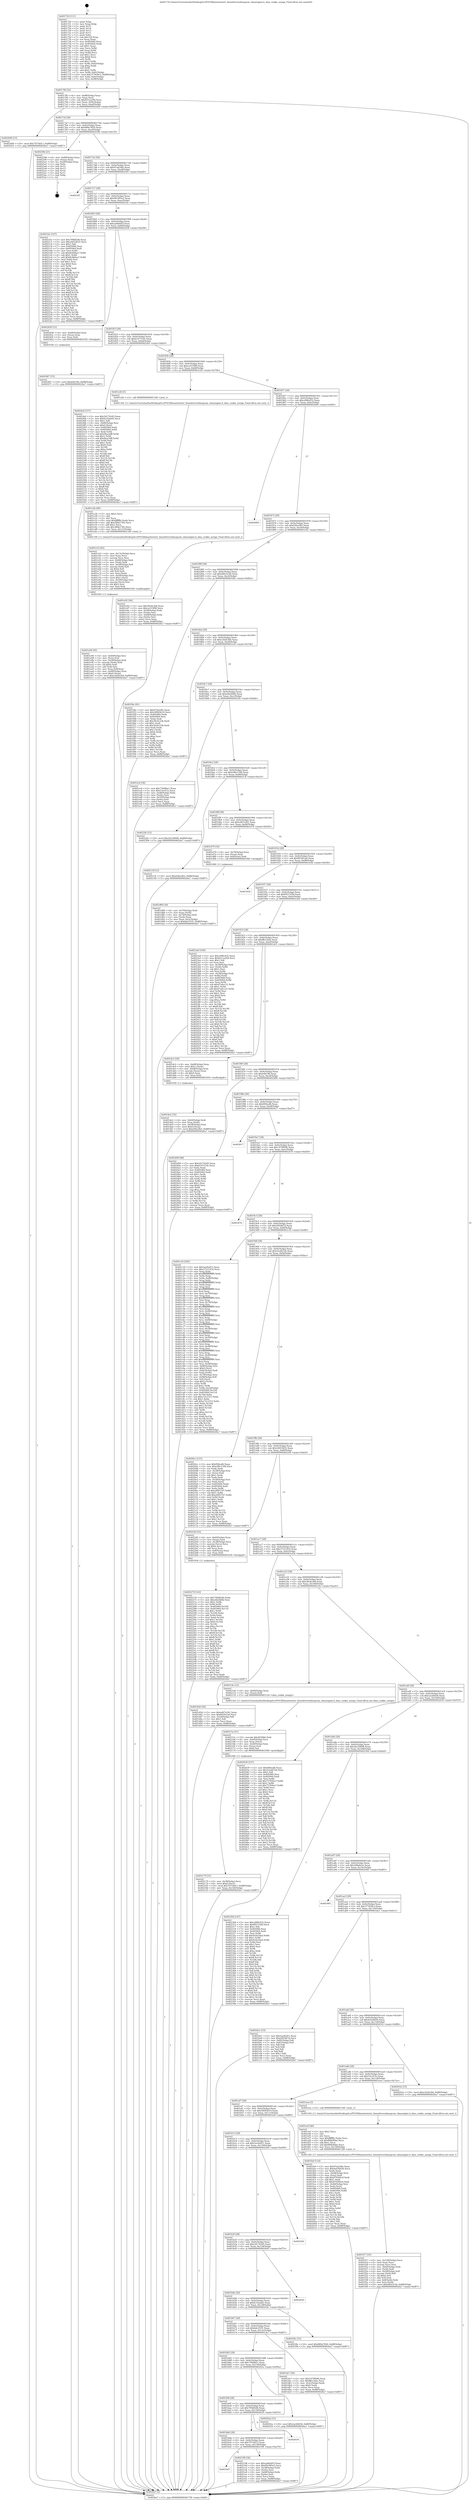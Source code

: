 digraph "0x401720" {
  label = "0x401720 (/mnt/c/Users/mathe/Desktop/tcc/POCII/binaries/extr_linuxdriversdmaqcom..dmaengine.h_dma_cookie_assign_Final-ollvm.out::main(0))"
  labelloc = "t"
  node[shape=record]

  Entry [label="",width=0.3,height=0.3,shape=circle,fillcolor=black,style=filled]
  "0x40178f" [label="{
     0x40178f [32]\l
     | [instrs]\l
     &nbsp;&nbsp;0x40178f \<+6\>: mov -0x88(%rbp),%eax\l
     &nbsp;&nbsp;0x401795 \<+2\>: mov %eax,%ecx\l
     &nbsp;&nbsp;0x401797 \<+6\>: sub $0x821ea294,%ecx\l
     &nbsp;&nbsp;0x40179d \<+6\>: mov %eax,-0x9c(%rbp)\l
     &nbsp;&nbsp;0x4017a3 \<+6\>: mov %ecx,-0xa0(%rbp)\l
     &nbsp;&nbsp;0x4017a9 \<+6\>: je 0000000000402449 \<main+0xd29\>\l
  }"]
  "0x402449" [label="{
     0x402449 [15]\l
     | [instrs]\l
     &nbsp;&nbsp;0x402449 \<+10\>: movl $0x7f37dd13,-0x88(%rbp)\l
     &nbsp;&nbsp;0x402453 \<+5\>: jmp 00000000004026a7 \<main+0xf87\>\l
  }"]
  "0x4017af" [label="{
     0x4017af [28]\l
     | [instrs]\l
     &nbsp;&nbsp;0x4017af \<+5\>: jmp 00000000004017b4 \<main+0x94\>\l
     &nbsp;&nbsp;0x4017b4 \<+6\>: mov -0x9c(%rbp),%eax\l
     &nbsp;&nbsp;0x4017ba \<+5\>: sub $0x889a7820,%eax\l
     &nbsp;&nbsp;0x4017bf \<+6\>: mov %eax,-0xa4(%rbp)\l
     &nbsp;&nbsp;0x4017c5 \<+6\>: je 000000000040259b \<main+0xe7b\>\l
  }"]
  Exit [label="",width=0.3,height=0.3,shape=circle,fillcolor=black,style=filled,peripheries=2]
  "0x40259b" [label="{
     0x40259b [21]\l
     | [instrs]\l
     &nbsp;&nbsp;0x40259b \<+4\>: mov -0x80(%rbp),%rax\l
     &nbsp;&nbsp;0x40259f \<+2\>: mov (%rax),%eax\l
     &nbsp;&nbsp;0x4025a1 \<+4\>: lea -0x28(%rbp),%rsp\l
     &nbsp;&nbsp;0x4025a5 \<+1\>: pop %rbx\l
     &nbsp;&nbsp;0x4025a6 \<+2\>: pop %r12\l
     &nbsp;&nbsp;0x4025a8 \<+2\>: pop %r13\l
     &nbsp;&nbsp;0x4025aa \<+2\>: pop %r14\l
     &nbsp;&nbsp;0x4025ac \<+2\>: pop %r15\l
     &nbsp;&nbsp;0x4025ae \<+1\>: pop %rbp\l
     &nbsp;&nbsp;0x4025af \<+1\>: ret\l
  }"]
  "0x4017cb" [label="{
     0x4017cb [28]\l
     | [instrs]\l
     &nbsp;&nbsp;0x4017cb \<+5\>: jmp 00000000004017d0 \<main+0xb0\>\l
     &nbsp;&nbsp;0x4017d0 \<+6\>: mov -0x9c(%rbp),%eax\l
     &nbsp;&nbsp;0x4017d6 \<+5\>: sub $0x97ab24fe,%eax\l
     &nbsp;&nbsp;0x4017db \<+6\>: mov %eax,-0xa8(%rbp)\l
     &nbsp;&nbsp;0x4017e1 \<+6\>: je 00000000004025f5 \<main+0xed5\>\l
  }"]
  "0x402467" [label="{
     0x402467 [15]\l
     | [instrs]\l
     &nbsp;&nbsp;0x402467 \<+10\>: movl $0xb4619b,-0x88(%rbp)\l
     &nbsp;&nbsp;0x402471 \<+5\>: jmp 00000000004026a7 \<main+0xf87\>\l
  }"]
  "0x4025f5" [label="{
     0x4025f5\l
  }", style=dashed]
  "0x4017e7" [label="{
     0x4017e7 [28]\l
     | [instrs]\l
     &nbsp;&nbsp;0x4017e7 \<+5\>: jmp 00000000004017ec \<main+0xcc\>\l
     &nbsp;&nbsp;0x4017ec \<+6\>: mov -0x9c(%rbp),%eax\l
     &nbsp;&nbsp;0x4017f2 \<+5\>: sub $0x99c995e2,%eax\l
     &nbsp;&nbsp;0x4017f7 \<+6\>: mov %eax,-0xac(%rbp)\l
     &nbsp;&nbsp;0x4017fd \<+6\>: je 00000000004021bc \<main+0xa9c\>\l
  }"]
  "0x402270" [label="{
     0x402270 [142]\l
     | [instrs]\l
     &nbsp;&nbsp;0x402270 \<+5\>: mov $0x799df2d6,%edx\l
     &nbsp;&nbsp;0x402275 \<+5\>: mov $0xe6b2fd4b,%esi\l
     &nbsp;&nbsp;0x40227a \<+3\>: mov $0x1,%r8b\l
     &nbsp;&nbsp;0x40227d \<+3\>: xor %r9d,%r9d\l
     &nbsp;&nbsp;0x402280 \<+8\>: mov 0x405060,%r10d\l
     &nbsp;&nbsp;0x402288 \<+8\>: mov 0x405064,%r11d\l
     &nbsp;&nbsp;0x402290 \<+4\>: sub $0x1,%r9d\l
     &nbsp;&nbsp;0x402294 \<+3\>: mov %r10d,%ebx\l
     &nbsp;&nbsp;0x402297 \<+3\>: add %r9d,%ebx\l
     &nbsp;&nbsp;0x40229a \<+4\>: imul %ebx,%r10d\l
     &nbsp;&nbsp;0x40229e \<+4\>: and $0x1,%r10d\l
     &nbsp;&nbsp;0x4022a2 \<+4\>: cmp $0x0,%r10d\l
     &nbsp;&nbsp;0x4022a6 \<+4\>: sete %r14b\l
     &nbsp;&nbsp;0x4022aa \<+4\>: cmp $0xa,%r11d\l
     &nbsp;&nbsp;0x4022ae \<+4\>: setl %r15b\l
     &nbsp;&nbsp;0x4022b2 \<+3\>: mov %r14b,%r12b\l
     &nbsp;&nbsp;0x4022b5 \<+4\>: xor $0xff,%r12b\l
     &nbsp;&nbsp;0x4022b9 \<+3\>: mov %r15b,%r13b\l
     &nbsp;&nbsp;0x4022bc \<+4\>: xor $0xff,%r13b\l
     &nbsp;&nbsp;0x4022c0 \<+4\>: xor $0x1,%r8b\l
     &nbsp;&nbsp;0x4022c4 \<+3\>: mov %r12b,%al\l
     &nbsp;&nbsp;0x4022c7 \<+2\>: and $0xff,%al\l
     &nbsp;&nbsp;0x4022c9 \<+3\>: and %r8b,%r14b\l
     &nbsp;&nbsp;0x4022cc \<+3\>: mov %r13b,%cl\l
     &nbsp;&nbsp;0x4022cf \<+3\>: and $0xff,%cl\l
     &nbsp;&nbsp;0x4022d2 \<+3\>: and %r8b,%r15b\l
     &nbsp;&nbsp;0x4022d5 \<+3\>: or %r14b,%al\l
     &nbsp;&nbsp;0x4022d8 \<+3\>: or %r15b,%cl\l
     &nbsp;&nbsp;0x4022db \<+2\>: xor %cl,%al\l
     &nbsp;&nbsp;0x4022dd \<+3\>: or %r13b,%r12b\l
     &nbsp;&nbsp;0x4022e0 \<+4\>: xor $0xff,%r12b\l
     &nbsp;&nbsp;0x4022e4 \<+4\>: or $0x1,%r8b\l
     &nbsp;&nbsp;0x4022e8 \<+3\>: and %r8b,%r12b\l
     &nbsp;&nbsp;0x4022eb \<+3\>: or %r12b,%al\l
     &nbsp;&nbsp;0x4022ee \<+2\>: test $0x1,%al\l
     &nbsp;&nbsp;0x4022f0 \<+3\>: cmovne %esi,%edx\l
     &nbsp;&nbsp;0x4022f3 \<+6\>: mov %edx,-0x88(%rbp)\l
     &nbsp;&nbsp;0x4022f9 \<+5\>: jmp 00000000004026a7 \<main+0xf87\>\l
  }"]
  "0x4021bc" [label="{
     0x4021bc [147]\l
     | [instrs]\l
     &nbsp;&nbsp;0x4021bc \<+5\>: mov $0x799df2d6,%eax\l
     &nbsp;&nbsp;0x4021c1 \<+5\>: mov $0x24053632,%ecx\l
     &nbsp;&nbsp;0x4021c6 \<+2\>: mov $0x1,%dl\l
     &nbsp;&nbsp;0x4021c8 \<+7\>: mov 0x405060,%esi\l
     &nbsp;&nbsp;0x4021cf \<+7\>: mov 0x405064,%edi\l
     &nbsp;&nbsp;0x4021d6 \<+3\>: mov %esi,%r8d\l
     &nbsp;&nbsp;0x4021d9 \<+7\>: sub $0x8c6b8aa7,%r8d\l
     &nbsp;&nbsp;0x4021e0 \<+4\>: sub $0x1,%r8d\l
     &nbsp;&nbsp;0x4021e4 \<+7\>: add $0x8c6b8aa7,%r8d\l
     &nbsp;&nbsp;0x4021eb \<+4\>: imul %r8d,%esi\l
     &nbsp;&nbsp;0x4021ef \<+3\>: and $0x1,%esi\l
     &nbsp;&nbsp;0x4021f2 \<+3\>: cmp $0x0,%esi\l
     &nbsp;&nbsp;0x4021f5 \<+4\>: sete %r9b\l
     &nbsp;&nbsp;0x4021f9 \<+3\>: cmp $0xa,%edi\l
     &nbsp;&nbsp;0x4021fc \<+4\>: setl %r10b\l
     &nbsp;&nbsp;0x402200 \<+3\>: mov %r9b,%r11b\l
     &nbsp;&nbsp;0x402203 \<+4\>: xor $0xff,%r11b\l
     &nbsp;&nbsp;0x402207 \<+3\>: mov %r10b,%bl\l
     &nbsp;&nbsp;0x40220a \<+3\>: xor $0xff,%bl\l
     &nbsp;&nbsp;0x40220d \<+3\>: xor $0x1,%dl\l
     &nbsp;&nbsp;0x402210 \<+3\>: mov %r11b,%r14b\l
     &nbsp;&nbsp;0x402213 \<+4\>: and $0xff,%r14b\l
     &nbsp;&nbsp;0x402217 \<+3\>: and %dl,%r9b\l
     &nbsp;&nbsp;0x40221a \<+3\>: mov %bl,%r15b\l
     &nbsp;&nbsp;0x40221d \<+4\>: and $0xff,%r15b\l
     &nbsp;&nbsp;0x402221 \<+3\>: and %dl,%r10b\l
     &nbsp;&nbsp;0x402224 \<+3\>: or %r9b,%r14b\l
     &nbsp;&nbsp;0x402227 \<+3\>: or %r10b,%r15b\l
     &nbsp;&nbsp;0x40222a \<+3\>: xor %r15b,%r14b\l
     &nbsp;&nbsp;0x40222d \<+3\>: or %bl,%r11b\l
     &nbsp;&nbsp;0x402230 \<+4\>: xor $0xff,%r11b\l
     &nbsp;&nbsp;0x402234 \<+3\>: or $0x1,%dl\l
     &nbsp;&nbsp;0x402237 \<+3\>: and %dl,%r11b\l
     &nbsp;&nbsp;0x40223a \<+3\>: or %r11b,%r14b\l
     &nbsp;&nbsp;0x40223d \<+4\>: test $0x1,%r14b\l
     &nbsp;&nbsp;0x402241 \<+3\>: cmovne %ecx,%eax\l
     &nbsp;&nbsp;0x402244 \<+6\>: mov %eax,-0x88(%rbp)\l
     &nbsp;&nbsp;0x40224a \<+5\>: jmp 00000000004026a7 \<main+0xf87\>\l
  }"]
  "0x401803" [label="{
     0x401803 [28]\l
     | [instrs]\l
     &nbsp;&nbsp;0x401803 \<+5\>: jmp 0000000000401808 \<main+0xe8\>\l
     &nbsp;&nbsp;0x401808 \<+6\>: mov -0x9c(%rbp),%eax\l
     &nbsp;&nbsp;0x40180e \<+5\>: sub $0xaa86dd1f,%eax\l
     &nbsp;&nbsp;0x401813 \<+6\>: mov %eax,-0xb0(%rbp)\l
     &nbsp;&nbsp;0x401819 \<+6\>: je 0000000000402458 \<main+0xd38\>\l
  }"]
  "0x401bd7" [label="{
     0x401bd7\l
  }", style=dashed]
  "0x402458" [label="{
     0x402458 [15]\l
     | [instrs]\l
     &nbsp;&nbsp;0x402458 \<+4\>: mov -0x60(%rbp),%rax\l
     &nbsp;&nbsp;0x40245c \<+3\>: mov (%rax),%rax\l
     &nbsp;&nbsp;0x40245f \<+3\>: mov %rax,%rdi\l
     &nbsp;&nbsp;0x402462 \<+5\>: call 0000000000401030 \<free@plt\>\l
     | [calls]\l
     &nbsp;&nbsp;0x401030 \{1\} (unknown)\l
  }"]
  "0x40181f" [label="{
     0x40181f [28]\l
     | [instrs]\l
     &nbsp;&nbsp;0x40181f \<+5\>: jmp 0000000000401824 \<main+0x104\>\l
     &nbsp;&nbsp;0x401824 \<+6\>: mov -0x9c(%rbp),%eax\l
     &nbsp;&nbsp;0x40182a \<+5\>: sub $0xb14751dc,%eax\l
     &nbsp;&nbsp;0x40182f \<+6\>: mov %eax,-0xb4(%rbp)\l
     &nbsp;&nbsp;0x401835 \<+6\>: je 00000000004024ef \<main+0xdcf\>\l
  }"]
  "0x402198" [label="{
     0x402198 [36]\l
     | [instrs]\l
     &nbsp;&nbsp;0x402198 \<+5\>: mov $0xaa86dd1f,%eax\l
     &nbsp;&nbsp;0x40219d \<+5\>: mov $0x99c995e2,%ecx\l
     &nbsp;&nbsp;0x4021a2 \<+4\>: mov -0x38(%rbp),%rdx\l
     &nbsp;&nbsp;0x4021a6 \<+2\>: mov (%rdx),%esi\l
     &nbsp;&nbsp;0x4021a8 \<+4\>: mov -0x68(%rbp),%rdx\l
     &nbsp;&nbsp;0x4021ac \<+2\>: cmp (%rdx),%esi\l
     &nbsp;&nbsp;0x4021ae \<+3\>: cmovl %ecx,%eax\l
     &nbsp;&nbsp;0x4021b1 \<+6\>: mov %eax,-0x88(%rbp)\l
     &nbsp;&nbsp;0x4021b7 \<+5\>: jmp 00000000004026a7 \<main+0xf87\>\l
  }"]
  "0x4024ef" [label="{
     0x4024ef [157]\l
     | [instrs]\l
     &nbsp;&nbsp;0x4024ef \<+5\>: mov $0x5d1742d5,%eax\l
     &nbsp;&nbsp;0x4024f4 \<+5\>: mov $0x6c32da42,%ecx\l
     &nbsp;&nbsp;0x4024f9 \<+2\>: mov $0x1,%dl\l
     &nbsp;&nbsp;0x4024fb \<+4\>: mov -0x80(%rbp),%rsi\l
     &nbsp;&nbsp;0x4024ff \<+6\>: movl $0x0,(%rsi)\l
     &nbsp;&nbsp;0x402505 \<+7\>: mov 0x405060,%edi\l
     &nbsp;&nbsp;0x40250c \<+8\>: mov 0x405064,%r8d\l
     &nbsp;&nbsp;0x402514 \<+3\>: mov %edi,%r9d\l
     &nbsp;&nbsp;0x402517 \<+7\>: add $0xf4aa3dff,%r9d\l
     &nbsp;&nbsp;0x40251e \<+4\>: sub $0x1,%r9d\l
     &nbsp;&nbsp;0x402522 \<+7\>: sub $0xf4aa3dff,%r9d\l
     &nbsp;&nbsp;0x402529 \<+4\>: imul %r9d,%edi\l
     &nbsp;&nbsp;0x40252d \<+3\>: and $0x1,%edi\l
     &nbsp;&nbsp;0x402530 \<+3\>: cmp $0x0,%edi\l
     &nbsp;&nbsp;0x402533 \<+4\>: sete %r10b\l
     &nbsp;&nbsp;0x402537 \<+4\>: cmp $0xa,%r8d\l
     &nbsp;&nbsp;0x40253b \<+4\>: setl %r11b\l
     &nbsp;&nbsp;0x40253f \<+3\>: mov %r10b,%bl\l
     &nbsp;&nbsp;0x402542 \<+3\>: xor $0xff,%bl\l
     &nbsp;&nbsp;0x402545 \<+3\>: mov %r11b,%r14b\l
     &nbsp;&nbsp;0x402548 \<+4\>: xor $0xff,%r14b\l
     &nbsp;&nbsp;0x40254c \<+3\>: xor $0x0,%dl\l
     &nbsp;&nbsp;0x40254f \<+3\>: mov %bl,%r15b\l
     &nbsp;&nbsp;0x402552 \<+4\>: and $0x0,%r15b\l
     &nbsp;&nbsp;0x402556 \<+3\>: and %dl,%r10b\l
     &nbsp;&nbsp;0x402559 \<+3\>: mov %r14b,%r12b\l
     &nbsp;&nbsp;0x40255c \<+4\>: and $0x0,%r12b\l
     &nbsp;&nbsp;0x402560 \<+3\>: and %dl,%r11b\l
     &nbsp;&nbsp;0x402563 \<+3\>: or %r10b,%r15b\l
     &nbsp;&nbsp;0x402566 \<+3\>: or %r11b,%r12b\l
     &nbsp;&nbsp;0x402569 \<+3\>: xor %r12b,%r15b\l
     &nbsp;&nbsp;0x40256c \<+3\>: or %r14b,%bl\l
     &nbsp;&nbsp;0x40256f \<+3\>: xor $0xff,%bl\l
     &nbsp;&nbsp;0x402572 \<+3\>: or $0x0,%dl\l
     &nbsp;&nbsp;0x402575 \<+2\>: and %dl,%bl\l
     &nbsp;&nbsp;0x402577 \<+3\>: or %bl,%r15b\l
     &nbsp;&nbsp;0x40257a \<+4\>: test $0x1,%r15b\l
     &nbsp;&nbsp;0x40257e \<+3\>: cmovne %ecx,%eax\l
     &nbsp;&nbsp;0x402581 \<+6\>: mov %eax,-0x88(%rbp)\l
     &nbsp;&nbsp;0x402587 \<+5\>: jmp 00000000004026a7 \<main+0xf87\>\l
  }"]
  "0x40183b" [label="{
     0x40183b [28]\l
     | [instrs]\l
     &nbsp;&nbsp;0x40183b \<+5\>: jmp 0000000000401840 \<main+0x120\>\l
     &nbsp;&nbsp;0x401840 \<+6\>: mov -0x9c(%rbp),%eax\l
     &nbsp;&nbsp;0x401846 \<+5\>: sub $0xca315f98,%eax\l
     &nbsp;&nbsp;0x40184b \<+6\>: mov %eax,-0xb8(%rbp)\l
     &nbsp;&nbsp;0x401851 \<+6\>: je 0000000000401e26 \<main+0x706\>\l
  }"]
  "0x401bbb" [label="{
     0x401bbb [28]\l
     | [instrs]\l
     &nbsp;&nbsp;0x401bbb \<+5\>: jmp 0000000000401bc0 \<main+0x4a0\>\l
     &nbsp;&nbsp;0x401bc0 \<+6\>: mov -0x9c(%rbp),%eax\l
     &nbsp;&nbsp;0x401bc6 \<+5\>: sub $0x7f37dd13,%eax\l
     &nbsp;&nbsp;0x401bcb \<+6\>: mov %eax,-0x138(%rbp)\l
     &nbsp;&nbsp;0x401bd1 \<+6\>: je 0000000000402198 \<main+0xa78\>\l
  }"]
  "0x401e26" [label="{
     0x401e26 [5]\l
     | [instrs]\l
     &nbsp;&nbsp;0x401e26 \<+5\>: call 0000000000401160 \<next_i\>\l
     | [calls]\l
     &nbsp;&nbsp;0x401160 \{1\} (/mnt/c/Users/mathe/Desktop/tcc/POCII/binaries/extr_linuxdriversdmaqcom..dmaengine.h_dma_cookie_assign_Final-ollvm.out::next_i)\l
  }"]
  "0x401857" [label="{
     0x401857 [28]\l
     | [instrs]\l
     &nbsp;&nbsp;0x401857 \<+5\>: jmp 000000000040185c \<main+0x13c\>\l
     &nbsp;&nbsp;0x40185c \<+6\>: mov -0x9c(%rbp),%eax\l
     &nbsp;&nbsp;0x401862 \<+5\>: sub $0xcd98c632,%eax\l
     &nbsp;&nbsp;0x401867 \<+6\>: mov %eax,-0xbc(%rbp)\l
     &nbsp;&nbsp;0x40186d \<+6\>: je 0000000000402669 \<main+0xf49\>\l
  }"]
  "0x402639" [label="{
     0x402639\l
  }", style=dashed]
  "0x402669" [label="{
     0x402669\l
  }", style=dashed]
  "0x401873" [label="{
     0x401873 [28]\l
     | [instrs]\l
     &nbsp;&nbsp;0x401873 \<+5\>: jmp 0000000000401878 \<main+0x158\>\l
     &nbsp;&nbsp;0x401878 \<+6\>: mov -0x9c(%rbp),%eax\l
     &nbsp;&nbsp;0x40187e \<+5\>: sub $0xd36ecfb5,%eax\l
     &nbsp;&nbsp;0x401883 \<+6\>: mov %eax,-0xc0(%rbp)\l
     &nbsp;&nbsp;0x401889 \<+6\>: je 0000000000401e02 \<main+0x6e2\>\l
  }"]
  "0x402179" [label="{
     0x402179 [31]\l
     | [instrs]\l
     &nbsp;&nbsp;0x402179 \<+4\>: mov -0x38(%rbp),%rcx\l
     &nbsp;&nbsp;0x40217d \<+6\>: movl $0x0,(%rcx)\l
     &nbsp;&nbsp;0x402183 \<+10\>: movl $0x7f37dd13,-0x88(%rbp)\l
     &nbsp;&nbsp;0x40218d \<+6\>: mov %eax,-0x144(%rbp)\l
     &nbsp;&nbsp;0x402193 \<+5\>: jmp 00000000004026a7 \<main+0xf87\>\l
  }"]
  "0x401e02" [label="{
     0x401e02 [36]\l
     | [instrs]\l
     &nbsp;&nbsp;0x401e02 \<+5\>: mov $0x28cde3d4,%eax\l
     &nbsp;&nbsp;0x401e07 \<+5\>: mov $0xca315f98,%ecx\l
     &nbsp;&nbsp;0x401e0c \<+4\>: mov -0x58(%rbp),%rdx\l
     &nbsp;&nbsp;0x401e10 \<+2\>: mov (%rdx),%esi\l
     &nbsp;&nbsp;0x401e12 \<+4\>: mov -0x68(%rbp),%rdx\l
     &nbsp;&nbsp;0x401e16 \<+2\>: cmp (%rdx),%esi\l
     &nbsp;&nbsp;0x401e18 \<+3\>: cmovl %ecx,%eax\l
     &nbsp;&nbsp;0x401e1b \<+6\>: mov %eax,-0x88(%rbp)\l
     &nbsp;&nbsp;0x401e21 \<+5\>: jmp 00000000004026a7 \<main+0xf87\>\l
  }"]
  "0x40188f" [label="{
     0x40188f [28]\l
     | [instrs]\l
     &nbsp;&nbsp;0x40188f \<+5\>: jmp 0000000000401894 \<main+0x174\>\l
     &nbsp;&nbsp;0x401894 \<+6\>: mov -0x9c(%rbp),%eax\l
     &nbsp;&nbsp;0x40189a \<+5\>: sub $0xd40c5e3d,%eax\l
     &nbsp;&nbsp;0x40189f \<+6\>: mov %eax,-0xc4(%rbp)\l
     &nbsp;&nbsp;0x4018a5 \<+6\>: je 0000000000401f4e \<main+0x82e\>\l
  }"]
  "0x40215a" [label="{
     0x40215a [31]\l
     | [instrs]\l
     &nbsp;&nbsp;0x40215a \<+10\>: movabs $0x4030b6,%rdi\l
     &nbsp;&nbsp;0x402164 \<+4\>: mov -0x40(%rbp),%rcx\l
     &nbsp;&nbsp;0x402168 \<+3\>: mov %rax,(%rcx)\l
     &nbsp;&nbsp;0x40216b \<+4\>: mov -0x40(%rbp),%rax\l
     &nbsp;&nbsp;0x40216f \<+3\>: mov (%rax),%rsi\l
     &nbsp;&nbsp;0x402172 \<+2\>: mov $0x0,%al\l
     &nbsp;&nbsp;0x402174 \<+5\>: call 0000000000401040 \<printf@plt\>\l
     | [calls]\l
     &nbsp;&nbsp;0x401040 \{1\} (unknown)\l
  }"]
  "0x401f4e" [label="{
     0x401f4e [91]\l
     | [instrs]\l
     &nbsp;&nbsp;0x401f4e \<+5\>: mov $0x97ab24fe,%eax\l
     &nbsp;&nbsp;0x401f53 \<+5\>: mov $0x58945619,%ecx\l
     &nbsp;&nbsp;0x401f58 \<+7\>: mov 0x405060,%edx\l
     &nbsp;&nbsp;0x401f5f \<+7\>: mov 0x405064,%esi\l
     &nbsp;&nbsp;0x401f66 \<+2\>: mov %edx,%edi\l
     &nbsp;&nbsp;0x401f68 \<+6\>: add $0x30c4c23b,%edi\l
     &nbsp;&nbsp;0x401f6e \<+3\>: sub $0x1,%edi\l
     &nbsp;&nbsp;0x401f71 \<+6\>: sub $0x30c4c23b,%edi\l
     &nbsp;&nbsp;0x401f77 \<+3\>: imul %edi,%edx\l
     &nbsp;&nbsp;0x401f7a \<+3\>: and $0x1,%edx\l
     &nbsp;&nbsp;0x401f7d \<+3\>: cmp $0x0,%edx\l
     &nbsp;&nbsp;0x401f80 \<+4\>: sete %r8b\l
     &nbsp;&nbsp;0x401f84 \<+3\>: cmp $0xa,%esi\l
     &nbsp;&nbsp;0x401f87 \<+4\>: setl %r9b\l
     &nbsp;&nbsp;0x401f8b \<+3\>: mov %r8b,%r10b\l
     &nbsp;&nbsp;0x401f8e \<+3\>: and %r9b,%r10b\l
     &nbsp;&nbsp;0x401f91 \<+3\>: xor %r9b,%r8b\l
     &nbsp;&nbsp;0x401f94 \<+3\>: or %r8b,%r10b\l
     &nbsp;&nbsp;0x401f97 \<+4\>: test $0x1,%r10b\l
     &nbsp;&nbsp;0x401f9b \<+3\>: cmovne %ecx,%eax\l
     &nbsp;&nbsp;0x401f9e \<+6\>: mov %eax,-0x88(%rbp)\l
     &nbsp;&nbsp;0x401fa4 \<+5\>: jmp 00000000004026a7 \<main+0xf87\>\l
  }"]
  "0x4018ab" [label="{
     0x4018ab [28]\l
     | [instrs]\l
     &nbsp;&nbsp;0x4018ab \<+5\>: jmp 00000000004018b0 \<main+0x190\>\l
     &nbsp;&nbsp;0x4018b0 \<+6\>: mov -0x9c(%rbp),%eax\l
     &nbsp;&nbsp;0x4018b6 \<+5\>: sub $0xe3d2b344,%eax\l
     &nbsp;&nbsp;0x4018bb \<+6\>: mov %eax,-0xc8(%rbp)\l
     &nbsp;&nbsp;0x4018c1 \<+6\>: je 0000000000401ec6 \<main+0x7a6\>\l
  }"]
  "0x401b9f" [label="{
     0x401b9f [28]\l
     | [instrs]\l
     &nbsp;&nbsp;0x401b9f \<+5\>: jmp 0000000000401ba4 \<main+0x484\>\l
     &nbsp;&nbsp;0x401ba4 \<+6\>: mov -0x9c(%rbp),%eax\l
     &nbsp;&nbsp;0x401baa \<+5\>: sub $0x799df2d6,%eax\l
     &nbsp;&nbsp;0x401baf \<+6\>: mov %eax,-0x134(%rbp)\l
     &nbsp;&nbsp;0x401bb5 \<+6\>: je 0000000000402639 \<main+0xf19\>\l
  }"]
  "0x401ec6" [label="{
     0x401ec6 [36]\l
     | [instrs]\l
     &nbsp;&nbsp;0x401ec6 \<+5\>: mov $0x730fd6e1,%eax\l
     &nbsp;&nbsp;0x401ecb \<+5\>: mov $0x53ccf15c,%ecx\l
     &nbsp;&nbsp;0x401ed0 \<+4\>: mov -0x48(%rbp),%rdx\l
     &nbsp;&nbsp;0x401ed4 \<+2\>: mov (%rdx),%esi\l
     &nbsp;&nbsp;0x401ed6 \<+4\>: mov -0x50(%rbp),%rdx\l
     &nbsp;&nbsp;0x401eda \<+2\>: cmp (%rdx),%esi\l
     &nbsp;&nbsp;0x401edc \<+3\>: cmovl %ecx,%eax\l
     &nbsp;&nbsp;0x401edf \<+6\>: mov %eax,-0x88(%rbp)\l
     &nbsp;&nbsp;0x401ee5 \<+5\>: jmp 00000000004026a7 \<main+0xf87\>\l
  }"]
  "0x4018c7" [label="{
     0x4018c7 [28]\l
     | [instrs]\l
     &nbsp;&nbsp;0x4018c7 \<+5\>: jmp 00000000004018cc \<main+0x1ac\>\l
     &nbsp;&nbsp;0x4018cc \<+6\>: mov -0x9c(%rbp),%eax\l
     &nbsp;&nbsp;0x4018d2 \<+5\>: sub $0xe6b2fd4b,%eax\l
     &nbsp;&nbsp;0x4018d7 \<+6\>: mov %eax,-0xcc(%rbp)\l
     &nbsp;&nbsp;0x4018dd \<+6\>: je 00000000004022fe \<main+0xbde\>\l
  }"]
  "0x40202a" [label="{
     0x40202a [15]\l
     | [instrs]\l
     &nbsp;&nbsp;0x40202a \<+10\>: movl $0x2acb9d34,-0x88(%rbp)\l
     &nbsp;&nbsp;0x402034 \<+5\>: jmp 00000000004026a7 \<main+0xf87\>\l
  }"]
  "0x4022fe" [label="{
     0x4022fe [15]\l
     | [instrs]\l
     &nbsp;&nbsp;0x4022fe \<+10\>: movl $0x2b239098,-0x88(%rbp)\l
     &nbsp;&nbsp;0x402308 \<+5\>: jmp 00000000004026a7 \<main+0xf87\>\l
  }"]
  "0x4018e3" [label="{
     0x4018e3 [28]\l
     | [instrs]\l
     &nbsp;&nbsp;0x4018e3 \<+5\>: jmp 00000000004018e8 \<main+0x1c8\>\l
     &nbsp;&nbsp;0x4018e8 \<+6\>: mov -0x9c(%rbp),%eax\l
     &nbsp;&nbsp;0x4018ee \<+5\>: sub $0xe98c1548,%eax\l
     &nbsp;&nbsp;0x4018f3 \<+6\>: mov %eax,-0xd0(%rbp)\l
     &nbsp;&nbsp;0x4018f9 \<+6\>: je 000000000040213f \<main+0xa1f\>\l
  }"]
  "0x401f17" [label="{
     0x401f17 [55]\l
     | [instrs]\l
     &nbsp;&nbsp;0x401f17 \<+6\>: mov -0x140(%rbp),%ecx\l
     &nbsp;&nbsp;0x401f1d \<+3\>: imul %eax,%ecx\l
     &nbsp;&nbsp;0x401f20 \<+3\>: movslq %ecx,%rsi\l
     &nbsp;&nbsp;0x401f23 \<+4\>: mov -0x60(%rbp),%rdi\l
     &nbsp;&nbsp;0x401f27 \<+3\>: mov (%rdi),%rdi\l
     &nbsp;&nbsp;0x401f2a \<+4\>: mov -0x58(%rbp),%r8\l
     &nbsp;&nbsp;0x401f2e \<+3\>: movslq (%r8),%r8\l
     &nbsp;&nbsp;0x401f31 \<+4\>: shl $0x4,%r8\l
     &nbsp;&nbsp;0x401f35 \<+3\>: add %r8,%rdi\l
     &nbsp;&nbsp;0x401f38 \<+4\>: mov 0x8(%rdi),%rdi\l
     &nbsp;&nbsp;0x401f3c \<+3\>: mov %rsi,(%rdi)\l
     &nbsp;&nbsp;0x401f3f \<+10\>: movl $0xd40c5e3d,-0x88(%rbp)\l
     &nbsp;&nbsp;0x401f49 \<+5\>: jmp 00000000004026a7 \<main+0xf87\>\l
  }"]
  "0x40213f" [label="{
     0x40213f [15]\l
     | [instrs]\l
     &nbsp;&nbsp;0x40213f \<+10\>: movl $0xd36ecfb5,-0x88(%rbp)\l
     &nbsp;&nbsp;0x402149 \<+5\>: jmp 00000000004026a7 \<main+0xf87\>\l
  }"]
  "0x4018ff" [label="{
     0x4018ff [28]\l
     | [instrs]\l
     &nbsp;&nbsp;0x4018ff \<+5\>: jmp 0000000000401904 \<main+0x1e4\>\l
     &nbsp;&nbsp;0x401904 \<+6\>: mov -0x9c(%rbp),%eax\l
     &nbsp;&nbsp;0x40190a \<+5\>: sub $0xed07e261,%eax\l
     &nbsp;&nbsp;0x40190f \<+6\>: mov %eax,-0xd4(%rbp)\l
     &nbsp;&nbsp;0x401915 \<+6\>: je 0000000000401d79 \<main+0x659\>\l
  }"]
  "0x401eef" [label="{
     0x401eef [40]\l
     | [instrs]\l
     &nbsp;&nbsp;0x401eef \<+5\>: mov $0x2,%ecx\l
     &nbsp;&nbsp;0x401ef4 \<+1\>: cltd\l
     &nbsp;&nbsp;0x401ef5 \<+2\>: idiv %ecx\l
     &nbsp;&nbsp;0x401ef7 \<+6\>: imul $0xfffffffe,%edx,%ecx\l
     &nbsp;&nbsp;0x401efd \<+6\>: sub $0xf84b4bbe,%ecx\l
     &nbsp;&nbsp;0x401f03 \<+3\>: add $0x1,%ecx\l
     &nbsp;&nbsp;0x401f06 \<+6\>: add $0xf84b4bbe,%ecx\l
     &nbsp;&nbsp;0x401f0c \<+6\>: mov %ecx,-0x140(%rbp)\l
     &nbsp;&nbsp;0x401f12 \<+5\>: call 0000000000401160 \<next_i\>\l
     | [calls]\l
     &nbsp;&nbsp;0x401160 \{1\} (/mnt/c/Users/mathe/Desktop/tcc/POCII/binaries/extr_linuxdriversdmaqcom..dmaengine.h_dma_cookie_assign_Final-ollvm.out::next_i)\l
  }"]
  "0x401d79" [label="{
     0x401d79 [16]\l
     | [instrs]\l
     &nbsp;&nbsp;0x401d79 \<+4\>: mov -0x78(%rbp),%rax\l
     &nbsp;&nbsp;0x401d7d \<+3\>: mov (%rax),%rax\l
     &nbsp;&nbsp;0x401d80 \<+4\>: mov 0x8(%rax),%rdi\l
     &nbsp;&nbsp;0x401d84 \<+5\>: call 0000000000401060 \<atoi@plt\>\l
     | [calls]\l
     &nbsp;&nbsp;0x401060 \{1\} (unknown)\l
  }"]
  "0x40191b" [label="{
     0x40191b [28]\l
     | [instrs]\l
     &nbsp;&nbsp;0x40191b \<+5\>: jmp 0000000000401920 \<main+0x200\>\l
     &nbsp;&nbsp;0x401920 \<+6\>: mov -0x9c(%rbp),%eax\l
     &nbsp;&nbsp;0x401926 \<+5\>: sub $0xf65441a6,%eax\l
     &nbsp;&nbsp;0x40192b \<+6\>: mov %eax,-0xd8(%rbp)\l
     &nbsp;&nbsp;0x401931 \<+6\>: je 0000000000401d5b \<main+0x63b\>\l
  }"]
  "0x401e94" [label="{
     0x401e94 [50]\l
     | [instrs]\l
     &nbsp;&nbsp;0x401e94 \<+4\>: mov -0x60(%rbp),%rsi\l
     &nbsp;&nbsp;0x401e98 \<+3\>: mov (%rsi),%rsi\l
     &nbsp;&nbsp;0x401e9b \<+4\>: mov -0x58(%rbp),%rdi\l
     &nbsp;&nbsp;0x401e9f \<+3\>: movslq (%rdi),%rdi\l
     &nbsp;&nbsp;0x401ea2 \<+4\>: shl $0x4,%rdi\l
     &nbsp;&nbsp;0x401ea6 \<+3\>: add %rdi,%rsi\l
     &nbsp;&nbsp;0x401ea9 \<+4\>: mov %rax,0x8(%rsi)\l
     &nbsp;&nbsp;0x401ead \<+4\>: mov -0x48(%rbp),%rax\l
     &nbsp;&nbsp;0x401eb1 \<+6\>: movl $0x0,(%rax)\l
     &nbsp;&nbsp;0x401eb7 \<+10\>: movl $0xe3d2b344,-0x88(%rbp)\l
     &nbsp;&nbsp;0x401ec1 \<+5\>: jmp 00000000004026a7 \<main+0xf87\>\l
  }"]
  "0x401d5b" [label="{
     0x401d5b\l
  }", style=dashed]
  "0x401937" [label="{
     0x401937 [28]\l
     | [instrs]\l
     &nbsp;&nbsp;0x401937 \<+5\>: jmp 000000000040193c \<main+0x21c\>\l
     &nbsp;&nbsp;0x40193c \<+6\>: mov -0x9c(%rbp),%eax\l
     &nbsp;&nbsp;0x401942 \<+5\>: sub $0xf92155fd,%eax\l
     &nbsp;&nbsp;0x401947 \<+6\>: mov %eax,-0xdc(%rbp)\l
     &nbsp;&nbsp;0x40194d \<+6\>: je 00000000004023a0 \<main+0xc80\>\l
  }"]
  "0x401e53" [label="{
     0x401e53 [65]\l
     | [instrs]\l
     &nbsp;&nbsp;0x401e53 \<+6\>: mov -0x13c(%rbp),%ecx\l
     &nbsp;&nbsp;0x401e59 \<+3\>: imul %eax,%ecx\l
     &nbsp;&nbsp;0x401e5c \<+3\>: movslq %ecx,%rsi\l
     &nbsp;&nbsp;0x401e5f \<+4\>: mov -0x60(%rbp),%rdi\l
     &nbsp;&nbsp;0x401e63 \<+3\>: mov (%rdi),%rdi\l
     &nbsp;&nbsp;0x401e66 \<+4\>: mov -0x58(%rbp),%r8\l
     &nbsp;&nbsp;0x401e6a \<+3\>: movslq (%r8),%r8\l
     &nbsp;&nbsp;0x401e6d \<+4\>: shl $0x4,%r8\l
     &nbsp;&nbsp;0x401e71 \<+3\>: add %r8,%rdi\l
     &nbsp;&nbsp;0x401e74 \<+3\>: mov %rsi,(%rdi)\l
     &nbsp;&nbsp;0x401e77 \<+4\>: mov -0x50(%rbp),%rsi\l
     &nbsp;&nbsp;0x401e7b \<+6\>: movl $0x1,(%rsi)\l
     &nbsp;&nbsp;0x401e81 \<+4\>: mov -0x50(%rbp),%rsi\l
     &nbsp;&nbsp;0x401e85 \<+3\>: movslq (%rsi),%rsi\l
     &nbsp;&nbsp;0x401e88 \<+4\>: shl $0x3,%rsi\l
     &nbsp;&nbsp;0x401e8c \<+3\>: mov %rsi,%rdi\l
     &nbsp;&nbsp;0x401e8f \<+5\>: call 0000000000401050 \<malloc@plt\>\l
     | [calls]\l
     &nbsp;&nbsp;0x401050 \{1\} (unknown)\l
  }"]
  "0x4023a0" [label="{
     0x4023a0 [169]\l
     | [instrs]\l
     &nbsp;&nbsp;0x4023a0 \<+5\>: mov $0xcd98c632,%eax\l
     &nbsp;&nbsp;0x4023a5 \<+5\>: mov $0x821ea294,%ecx\l
     &nbsp;&nbsp;0x4023aa \<+2\>: mov $0x1,%dl\l
     &nbsp;&nbsp;0x4023ac \<+2\>: xor %esi,%esi\l
     &nbsp;&nbsp;0x4023ae \<+4\>: mov -0x38(%rbp),%rdi\l
     &nbsp;&nbsp;0x4023b2 \<+3\>: mov (%rdi),%r8d\l
     &nbsp;&nbsp;0x4023b5 \<+3\>: sub $0x1,%esi\l
     &nbsp;&nbsp;0x4023b8 \<+3\>: sub %esi,%r8d\l
     &nbsp;&nbsp;0x4023bb \<+4\>: mov -0x38(%rbp),%rdi\l
     &nbsp;&nbsp;0x4023bf \<+3\>: mov %r8d,(%rdi)\l
     &nbsp;&nbsp;0x4023c2 \<+7\>: mov 0x405060,%esi\l
     &nbsp;&nbsp;0x4023c9 \<+8\>: mov 0x405064,%r8d\l
     &nbsp;&nbsp;0x4023d1 \<+3\>: mov %esi,%r9d\l
     &nbsp;&nbsp;0x4023d4 \<+7\>: sub $0x47a4cc31,%r9d\l
     &nbsp;&nbsp;0x4023db \<+4\>: sub $0x1,%r9d\l
     &nbsp;&nbsp;0x4023df \<+7\>: add $0x47a4cc31,%r9d\l
     &nbsp;&nbsp;0x4023e6 \<+4\>: imul %r9d,%esi\l
     &nbsp;&nbsp;0x4023ea \<+3\>: and $0x1,%esi\l
     &nbsp;&nbsp;0x4023ed \<+3\>: cmp $0x0,%esi\l
     &nbsp;&nbsp;0x4023f0 \<+4\>: sete %r10b\l
     &nbsp;&nbsp;0x4023f4 \<+4\>: cmp $0xa,%r8d\l
     &nbsp;&nbsp;0x4023f8 \<+4\>: setl %r11b\l
     &nbsp;&nbsp;0x4023fc \<+3\>: mov %r10b,%bl\l
     &nbsp;&nbsp;0x4023ff \<+3\>: xor $0xff,%bl\l
     &nbsp;&nbsp;0x402402 \<+3\>: mov %r11b,%r14b\l
     &nbsp;&nbsp;0x402405 \<+4\>: xor $0xff,%r14b\l
     &nbsp;&nbsp;0x402409 \<+3\>: xor $0x0,%dl\l
     &nbsp;&nbsp;0x40240c \<+3\>: mov %bl,%r15b\l
     &nbsp;&nbsp;0x40240f \<+4\>: and $0x0,%r15b\l
     &nbsp;&nbsp;0x402413 \<+3\>: and %dl,%r10b\l
     &nbsp;&nbsp;0x402416 \<+3\>: mov %r14b,%r12b\l
     &nbsp;&nbsp;0x402419 \<+4\>: and $0x0,%r12b\l
     &nbsp;&nbsp;0x40241d \<+3\>: and %dl,%r11b\l
     &nbsp;&nbsp;0x402420 \<+3\>: or %r10b,%r15b\l
     &nbsp;&nbsp;0x402423 \<+3\>: or %r11b,%r12b\l
     &nbsp;&nbsp;0x402426 \<+3\>: xor %r12b,%r15b\l
     &nbsp;&nbsp;0x402429 \<+3\>: or %r14b,%bl\l
     &nbsp;&nbsp;0x40242c \<+3\>: xor $0xff,%bl\l
     &nbsp;&nbsp;0x40242f \<+3\>: or $0x0,%dl\l
     &nbsp;&nbsp;0x402432 \<+2\>: and %dl,%bl\l
     &nbsp;&nbsp;0x402434 \<+3\>: or %bl,%r15b\l
     &nbsp;&nbsp;0x402437 \<+4\>: test $0x1,%r15b\l
     &nbsp;&nbsp;0x40243b \<+3\>: cmovne %ecx,%eax\l
     &nbsp;&nbsp;0x40243e \<+6\>: mov %eax,-0x88(%rbp)\l
     &nbsp;&nbsp;0x402444 \<+5\>: jmp 00000000004026a7 \<main+0xf87\>\l
  }"]
  "0x401953" [label="{
     0x401953 [28]\l
     | [instrs]\l
     &nbsp;&nbsp;0x401953 \<+5\>: jmp 0000000000401958 \<main+0x238\>\l
     &nbsp;&nbsp;0x401958 \<+6\>: mov -0x9c(%rbp),%eax\l
     &nbsp;&nbsp;0x40195e \<+5\>: sub $0xffb124dc,%eax\l
     &nbsp;&nbsp;0x401963 \<+6\>: mov %eax,-0xe0(%rbp)\l
     &nbsp;&nbsp;0x401969 \<+6\>: je 0000000000401dc5 \<main+0x6a5\>\l
  }"]
  "0x401e2b" [label="{
     0x401e2b [40]\l
     | [instrs]\l
     &nbsp;&nbsp;0x401e2b \<+5\>: mov $0x2,%ecx\l
     &nbsp;&nbsp;0x401e30 \<+1\>: cltd\l
     &nbsp;&nbsp;0x401e31 \<+2\>: idiv %ecx\l
     &nbsp;&nbsp;0x401e33 \<+6\>: imul $0xfffffffe,%edx,%ecx\l
     &nbsp;&nbsp;0x401e39 \<+6\>: add $0x38bb1785,%ecx\l
     &nbsp;&nbsp;0x401e3f \<+3\>: add $0x1,%ecx\l
     &nbsp;&nbsp;0x401e42 \<+6\>: sub $0x38bb1785,%ecx\l
     &nbsp;&nbsp;0x401e48 \<+6\>: mov %ecx,-0x13c(%rbp)\l
     &nbsp;&nbsp;0x401e4e \<+5\>: call 0000000000401160 \<next_i\>\l
     | [calls]\l
     &nbsp;&nbsp;0x401160 \{1\} (/mnt/c/Users/mathe/Desktop/tcc/POCII/binaries/extr_linuxdriversdmaqcom..dmaengine.h_dma_cookie_assign_Final-ollvm.out::next_i)\l
  }"]
  "0x401dc5" [label="{
     0x401dc5 [29]\l
     | [instrs]\l
     &nbsp;&nbsp;0x401dc5 \<+4\>: mov -0x68(%rbp),%rax\l
     &nbsp;&nbsp;0x401dc9 \<+6\>: movl $0x1,(%rax)\l
     &nbsp;&nbsp;0x401dcf \<+4\>: mov -0x68(%rbp),%rax\l
     &nbsp;&nbsp;0x401dd3 \<+3\>: movslq (%rax),%rax\l
     &nbsp;&nbsp;0x401dd6 \<+4\>: shl $0x4,%rax\l
     &nbsp;&nbsp;0x401dda \<+3\>: mov %rax,%rdi\l
     &nbsp;&nbsp;0x401ddd \<+5\>: call 0000000000401050 \<malloc@plt\>\l
     | [calls]\l
     &nbsp;&nbsp;0x401050 \{1\} (unknown)\l
  }"]
  "0x40196f" [label="{
     0x40196f [28]\l
     | [instrs]\l
     &nbsp;&nbsp;0x40196f \<+5\>: jmp 0000000000401974 \<main+0x254\>\l
     &nbsp;&nbsp;0x401974 \<+6\>: mov -0x9c(%rbp),%eax\l
     &nbsp;&nbsp;0x40197a \<+5\>: sub $0xb4619b,%eax\l
     &nbsp;&nbsp;0x40197f \<+6\>: mov %eax,-0xe4(%rbp)\l
     &nbsp;&nbsp;0x401985 \<+6\>: je 0000000000402499 \<main+0xd79\>\l
  }"]
  "0x401de2" [label="{
     0x401de2 [32]\l
     | [instrs]\l
     &nbsp;&nbsp;0x401de2 \<+4\>: mov -0x60(%rbp),%rdi\l
     &nbsp;&nbsp;0x401de6 \<+3\>: mov %rax,(%rdi)\l
     &nbsp;&nbsp;0x401de9 \<+4\>: mov -0x58(%rbp),%rax\l
     &nbsp;&nbsp;0x401ded \<+6\>: movl $0x0,(%rax)\l
     &nbsp;&nbsp;0x401df3 \<+10\>: movl $0xd36ecfb5,-0x88(%rbp)\l
     &nbsp;&nbsp;0x401dfd \<+5\>: jmp 00000000004026a7 \<main+0xf87\>\l
  }"]
  "0x402499" [label="{
     0x402499 [86]\l
     | [instrs]\l
     &nbsp;&nbsp;0x402499 \<+5\>: mov $0x5d1742d5,%eax\l
     &nbsp;&nbsp;0x40249e \<+5\>: mov $0xb14751dc,%ecx\l
     &nbsp;&nbsp;0x4024a3 \<+2\>: xor %edx,%edx\l
     &nbsp;&nbsp;0x4024a5 \<+7\>: mov 0x405060,%esi\l
     &nbsp;&nbsp;0x4024ac \<+7\>: mov 0x405064,%edi\l
     &nbsp;&nbsp;0x4024b3 \<+3\>: sub $0x1,%edx\l
     &nbsp;&nbsp;0x4024b6 \<+3\>: mov %esi,%r8d\l
     &nbsp;&nbsp;0x4024b9 \<+3\>: add %edx,%r8d\l
     &nbsp;&nbsp;0x4024bc \<+4\>: imul %r8d,%esi\l
     &nbsp;&nbsp;0x4024c0 \<+3\>: and $0x1,%esi\l
     &nbsp;&nbsp;0x4024c3 \<+3\>: cmp $0x0,%esi\l
     &nbsp;&nbsp;0x4024c6 \<+4\>: sete %r9b\l
     &nbsp;&nbsp;0x4024ca \<+3\>: cmp $0xa,%edi\l
     &nbsp;&nbsp;0x4024cd \<+4\>: setl %r10b\l
     &nbsp;&nbsp;0x4024d1 \<+3\>: mov %r9b,%r11b\l
     &nbsp;&nbsp;0x4024d4 \<+3\>: and %r10b,%r11b\l
     &nbsp;&nbsp;0x4024d7 \<+3\>: xor %r10b,%r9b\l
     &nbsp;&nbsp;0x4024da \<+3\>: or %r9b,%r11b\l
     &nbsp;&nbsp;0x4024dd \<+4\>: test $0x1,%r11b\l
     &nbsp;&nbsp;0x4024e1 \<+3\>: cmovne %ecx,%eax\l
     &nbsp;&nbsp;0x4024e4 \<+6\>: mov %eax,-0x88(%rbp)\l
     &nbsp;&nbsp;0x4024ea \<+5\>: jmp 00000000004026a7 \<main+0xf87\>\l
  }"]
  "0x40198b" [label="{
     0x40198b [28]\l
     | [instrs]\l
     &nbsp;&nbsp;0x40198b \<+5\>: jmp 0000000000401990 \<main+0x270\>\l
     &nbsp;&nbsp;0x401990 \<+6\>: mov -0x9c(%rbp),%eax\l
     &nbsp;&nbsp;0x401996 \<+5\>: sub $0x894eafb,%eax\l
     &nbsp;&nbsp;0x40199b \<+6\>: mov %eax,-0xe8(%rbp)\l
     &nbsp;&nbsp;0x4019a1 \<+6\>: je 0000000000402617 \<main+0xef7\>\l
  }"]
  "0x401b83" [label="{
     0x401b83 [28]\l
     | [instrs]\l
     &nbsp;&nbsp;0x401b83 \<+5\>: jmp 0000000000401b88 \<main+0x468\>\l
     &nbsp;&nbsp;0x401b88 \<+6\>: mov -0x9c(%rbp),%eax\l
     &nbsp;&nbsp;0x401b8e \<+5\>: sub $0x730fd6e1,%eax\l
     &nbsp;&nbsp;0x401b93 \<+6\>: mov %eax,-0x130(%rbp)\l
     &nbsp;&nbsp;0x401b99 \<+6\>: je 000000000040202a \<main+0x90a\>\l
  }"]
  "0x402617" [label="{
     0x402617\l
  }", style=dashed]
  "0x4019a7" [label="{
     0x4019a7 [28]\l
     | [instrs]\l
     &nbsp;&nbsp;0x4019a7 \<+5\>: jmp 00000000004019ac \<main+0x28c\>\l
     &nbsp;&nbsp;0x4019ac \<+6\>: mov -0x9c(%rbp),%eax\l
     &nbsp;&nbsp;0x4019b2 \<+5\>: sub $0x1479f096,%eax\l
     &nbsp;&nbsp;0x4019b7 \<+6\>: mov %eax,-0xec(%rbp)\l
     &nbsp;&nbsp;0x4019bd \<+6\>: je 0000000000402476 \<main+0xd56\>\l
  }"]
  "0x401da7" [label="{
     0x401da7 [30]\l
     | [instrs]\l
     &nbsp;&nbsp;0x401da7 \<+5\>: mov $0x1479f096,%eax\l
     &nbsp;&nbsp;0x401dac \<+5\>: mov $0xffb124dc,%ecx\l
     &nbsp;&nbsp;0x401db1 \<+3\>: mov -0x2c(%rbp),%edx\l
     &nbsp;&nbsp;0x401db4 \<+3\>: cmp $0x0,%edx\l
     &nbsp;&nbsp;0x401db7 \<+3\>: cmove %ecx,%eax\l
     &nbsp;&nbsp;0x401dba \<+6\>: mov %eax,-0x88(%rbp)\l
     &nbsp;&nbsp;0x401dc0 \<+5\>: jmp 00000000004026a7 \<main+0xf87\>\l
  }"]
  "0x402476" [label="{
     0x402476\l
  }", style=dashed]
  "0x4019c3" [label="{
     0x4019c3 [28]\l
     | [instrs]\l
     &nbsp;&nbsp;0x4019c3 \<+5\>: jmp 00000000004019c8 \<main+0x2a8\>\l
     &nbsp;&nbsp;0x4019c8 \<+6\>: mov -0x9c(%rbp),%eax\l
     &nbsp;&nbsp;0x4019ce \<+5\>: sub $0x20f3467d,%eax\l
     &nbsp;&nbsp;0x4019d3 \<+6\>: mov %eax,-0xf0(%rbp)\l
     &nbsp;&nbsp;0x4019d9 \<+6\>: je 0000000000401c16 \<main+0x4f6\>\l
  }"]
  "0x401b67" [label="{
     0x401b67 [28]\l
     | [instrs]\l
     &nbsp;&nbsp;0x401b67 \<+5\>: jmp 0000000000401b6c \<main+0x44c\>\l
     &nbsp;&nbsp;0x401b6c \<+6\>: mov -0x9c(%rbp),%eax\l
     &nbsp;&nbsp;0x401b72 \<+5\>: sub $0x6de1f1f1,%eax\l
     &nbsp;&nbsp;0x401b77 \<+6\>: mov %eax,-0x12c(%rbp)\l
     &nbsp;&nbsp;0x401b7d \<+6\>: je 0000000000401da7 \<main+0x687\>\l
  }"]
  "0x401c16" [label="{
     0x401c16 [295]\l
     | [instrs]\l
     &nbsp;&nbsp;0x401c16 \<+5\>: mov $0x5ac0ed51,%eax\l
     &nbsp;&nbsp;0x401c1b \<+5\>: mov $0x27521410,%ecx\l
     &nbsp;&nbsp;0x401c20 \<+3\>: mov %rsp,%rdx\l
     &nbsp;&nbsp;0x401c23 \<+4\>: add $0xfffffffffffffff0,%rdx\l
     &nbsp;&nbsp;0x401c27 \<+3\>: mov %rdx,%rsp\l
     &nbsp;&nbsp;0x401c2a \<+4\>: mov %rdx,-0x80(%rbp)\l
     &nbsp;&nbsp;0x401c2e \<+3\>: mov %rsp,%rdx\l
     &nbsp;&nbsp;0x401c31 \<+4\>: add $0xfffffffffffffff0,%rdx\l
     &nbsp;&nbsp;0x401c35 \<+3\>: mov %rdx,%rsp\l
     &nbsp;&nbsp;0x401c38 \<+3\>: mov %rsp,%rsi\l
     &nbsp;&nbsp;0x401c3b \<+4\>: add $0xfffffffffffffff0,%rsi\l
     &nbsp;&nbsp;0x401c3f \<+3\>: mov %rsi,%rsp\l
     &nbsp;&nbsp;0x401c42 \<+4\>: mov %rsi,-0x78(%rbp)\l
     &nbsp;&nbsp;0x401c46 \<+3\>: mov %rsp,%rsi\l
     &nbsp;&nbsp;0x401c49 \<+4\>: add $0xfffffffffffffff0,%rsi\l
     &nbsp;&nbsp;0x401c4d \<+3\>: mov %rsi,%rsp\l
     &nbsp;&nbsp;0x401c50 \<+4\>: mov %rsi,-0x70(%rbp)\l
     &nbsp;&nbsp;0x401c54 \<+3\>: mov %rsp,%rsi\l
     &nbsp;&nbsp;0x401c57 \<+4\>: add $0xfffffffffffffff0,%rsi\l
     &nbsp;&nbsp;0x401c5b \<+3\>: mov %rsi,%rsp\l
     &nbsp;&nbsp;0x401c5e \<+4\>: mov %rsi,-0x68(%rbp)\l
     &nbsp;&nbsp;0x401c62 \<+3\>: mov %rsp,%rsi\l
     &nbsp;&nbsp;0x401c65 \<+4\>: add $0xfffffffffffffff0,%rsi\l
     &nbsp;&nbsp;0x401c69 \<+3\>: mov %rsi,%rsp\l
     &nbsp;&nbsp;0x401c6c \<+4\>: mov %rsi,-0x60(%rbp)\l
     &nbsp;&nbsp;0x401c70 \<+3\>: mov %rsp,%rsi\l
     &nbsp;&nbsp;0x401c73 \<+4\>: add $0xfffffffffffffff0,%rsi\l
     &nbsp;&nbsp;0x401c77 \<+3\>: mov %rsi,%rsp\l
     &nbsp;&nbsp;0x401c7a \<+4\>: mov %rsi,-0x58(%rbp)\l
     &nbsp;&nbsp;0x401c7e \<+3\>: mov %rsp,%rsi\l
     &nbsp;&nbsp;0x401c81 \<+4\>: add $0xfffffffffffffff0,%rsi\l
     &nbsp;&nbsp;0x401c85 \<+3\>: mov %rsi,%rsp\l
     &nbsp;&nbsp;0x401c88 \<+4\>: mov %rsi,-0x50(%rbp)\l
     &nbsp;&nbsp;0x401c8c \<+3\>: mov %rsp,%rsi\l
     &nbsp;&nbsp;0x401c8f \<+4\>: add $0xfffffffffffffff0,%rsi\l
     &nbsp;&nbsp;0x401c93 \<+3\>: mov %rsi,%rsp\l
     &nbsp;&nbsp;0x401c96 \<+4\>: mov %rsi,-0x48(%rbp)\l
     &nbsp;&nbsp;0x401c9a \<+3\>: mov %rsp,%rsi\l
     &nbsp;&nbsp;0x401c9d \<+4\>: add $0xfffffffffffffff0,%rsi\l
     &nbsp;&nbsp;0x401ca1 \<+3\>: mov %rsi,%rsp\l
     &nbsp;&nbsp;0x401ca4 \<+4\>: mov %rsi,-0x40(%rbp)\l
     &nbsp;&nbsp;0x401ca8 \<+3\>: mov %rsp,%rsi\l
     &nbsp;&nbsp;0x401cab \<+4\>: add $0xfffffffffffffff0,%rsi\l
     &nbsp;&nbsp;0x401caf \<+3\>: mov %rsi,%rsp\l
     &nbsp;&nbsp;0x401cb2 \<+4\>: mov %rsi,-0x38(%rbp)\l
     &nbsp;&nbsp;0x401cb6 \<+4\>: mov -0x80(%rbp),%rsi\l
     &nbsp;&nbsp;0x401cba \<+6\>: movl $0x0,(%rsi)\l
     &nbsp;&nbsp;0x401cc0 \<+6\>: mov -0x8c(%rbp),%edi\l
     &nbsp;&nbsp;0x401cc6 \<+2\>: mov %edi,(%rdx)\l
     &nbsp;&nbsp;0x401cc8 \<+4\>: mov -0x78(%rbp),%rsi\l
     &nbsp;&nbsp;0x401ccc \<+7\>: mov -0x98(%rbp),%r8\l
     &nbsp;&nbsp;0x401cd3 \<+3\>: mov %r8,(%rsi)\l
     &nbsp;&nbsp;0x401cd6 \<+3\>: cmpl $0x2,(%rdx)\l
     &nbsp;&nbsp;0x401cd9 \<+4\>: setne %r9b\l
     &nbsp;&nbsp;0x401cdd \<+4\>: and $0x1,%r9b\l
     &nbsp;&nbsp;0x401ce1 \<+4\>: mov %r9b,-0x2d(%rbp)\l
     &nbsp;&nbsp;0x401ce5 \<+8\>: mov 0x405060,%r10d\l
     &nbsp;&nbsp;0x401ced \<+8\>: mov 0x405064,%r11d\l
     &nbsp;&nbsp;0x401cf5 \<+3\>: mov %r10d,%ebx\l
     &nbsp;&nbsp;0x401cf8 \<+6\>: sub $0xa72c2315,%ebx\l
     &nbsp;&nbsp;0x401cfe \<+3\>: sub $0x1,%ebx\l
     &nbsp;&nbsp;0x401d01 \<+6\>: add $0xa72c2315,%ebx\l
     &nbsp;&nbsp;0x401d07 \<+4\>: imul %ebx,%r10d\l
     &nbsp;&nbsp;0x401d0b \<+4\>: and $0x1,%r10d\l
     &nbsp;&nbsp;0x401d0f \<+4\>: cmp $0x0,%r10d\l
     &nbsp;&nbsp;0x401d13 \<+4\>: sete %r9b\l
     &nbsp;&nbsp;0x401d17 \<+4\>: cmp $0xa,%r11d\l
     &nbsp;&nbsp;0x401d1b \<+4\>: setl %r14b\l
     &nbsp;&nbsp;0x401d1f \<+3\>: mov %r9b,%r15b\l
     &nbsp;&nbsp;0x401d22 \<+3\>: and %r14b,%r15b\l
     &nbsp;&nbsp;0x401d25 \<+3\>: xor %r14b,%r9b\l
     &nbsp;&nbsp;0x401d28 \<+3\>: or %r9b,%r15b\l
     &nbsp;&nbsp;0x401d2b \<+4\>: test $0x1,%r15b\l
     &nbsp;&nbsp;0x401d2f \<+3\>: cmovne %ecx,%eax\l
     &nbsp;&nbsp;0x401d32 \<+6\>: mov %eax,-0x88(%rbp)\l
     &nbsp;&nbsp;0x401d38 \<+5\>: jmp 00000000004026a7 \<main+0xf87\>\l
  }"]
  "0x4019df" [label="{
     0x4019df [28]\l
     | [instrs]\l
     &nbsp;&nbsp;0x4019df \<+5\>: jmp 00000000004019e4 \<main+0x2c4\>\l
     &nbsp;&nbsp;0x4019e4 \<+6\>: mov -0x9c(%rbp),%eax\l
     &nbsp;&nbsp;0x4019ea \<+5\>: sub $0x22a467eb,%eax\l
     &nbsp;&nbsp;0x4019ef \<+6\>: mov %eax,-0xf4(%rbp)\l
     &nbsp;&nbsp;0x4019f5 \<+6\>: je 00000000004020cc \<main+0x9ac\>\l
  }"]
  "0x40258c" [label="{
     0x40258c [15]\l
     | [instrs]\l
     &nbsp;&nbsp;0x40258c \<+10\>: movl $0x889a7820,-0x88(%rbp)\l
     &nbsp;&nbsp;0x402596 \<+5\>: jmp 00000000004026a7 \<main+0xf87\>\l
  }"]
  "0x4020cc" [label="{
     0x4020cc [115]\l
     | [instrs]\l
     &nbsp;&nbsp;0x4020cc \<+5\>: mov $0x894eafb,%eax\l
     &nbsp;&nbsp;0x4020d1 \<+5\>: mov $0xe98c1548,%ecx\l
     &nbsp;&nbsp;0x4020d6 \<+2\>: xor %edx,%edx\l
     &nbsp;&nbsp;0x4020d8 \<+4\>: mov -0x58(%rbp),%rsi\l
     &nbsp;&nbsp;0x4020dc \<+2\>: mov (%rsi),%edi\l
     &nbsp;&nbsp;0x4020de \<+3\>: sub $0x1,%edx\l
     &nbsp;&nbsp;0x4020e1 \<+2\>: sub %edx,%edi\l
     &nbsp;&nbsp;0x4020e3 \<+4\>: mov -0x58(%rbp),%rsi\l
     &nbsp;&nbsp;0x4020e7 \<+2\>: mov %edi,(%rsi)\l
     &nbsp;&nbsp;0x4020e9 \<+7\>: mov 0x405060,%edx\l
     &nbsp;&nbsp;0x4020f0 \<+7\>: mov 0x405064,%edi\l
     &nbsp;&nbsp;0x4020f7 \<+3\>: mov %edx,%r8d\l
     &nbsp;&nbsp;0x4020fa \<+7\>: sub $0xa9f457d7,%r8d\l
     &nbsp;&nbsp;0x402101 \<+4\>: sub $0x1,%r8d\l
     &nbsp;&nbsp;0x402105 \<+7\>: add $0xa9f457d7,%r8d\l
     &nbsp;&nbsp;0x40210c \<+4\>: imul %r8d,%edx\l
     &nbsp;&nbsp;0x402110 \<+3\>: and $0x1,%edx\l
     &nbsp;&nbsp;0x402113 \<+3\>: cmp $0x0,%edx\l
     &nbsp;&nbsp;0x402116 \<+4\>: sete %r9b\l
     &nbsp;&nbsp;0x40211a \<+3\>: cmp $0xa,%edi\l
     &nbsp;&nbsp;0x40211d \<+4\>: setl %r10b\l
     &nbsp;&nbsp;0x402121 \<+3\>: mov %r9b,%r11b\l
     &nbsp;&nbsp;0x402124 \<+3\>: and %r10b,%r11b\l
     &nbsp;&nbsp;0x402127 \<+3\>: xor %r10b,%r9b\l
     &nbsp;&nbsp;0x40212a \<+3\>: or %r9b,%r11b\l
     &nbsp;&nbsp;0x40212d \<+4\>: test $0x1,%r11b\l
     &nbsp;&nbsp;0x402131 \<+3\>: cmovne %ecx,%eax\l
     &nbsp;&nbsp;0x402134 \<+6\>: mov %eax,-0x88(%rbp)\l
     &nbsp;&nbsp;0x40213a \<+5\>: jmp 00000000004026a7 \<main+0xf87\>\l
  }"]
  "0x4019fb" [label="{
     0x4019fb [28]\l
     | [instrs]\l
     &nbsp;&nbsp;0x4019fb \<+5\>: jmp 0000000000401a00 \<main+0x2e0\>\l
     &nbsp;&nbsp;0x401a00 \<+6\>: mov -0x9c(%rbp),%eax\l
     &nbsp;&nbsp;0x401a06 \<+5\>: sub $0x24053632,%eax\l
     &nbsp;&nbsp;0x401a0b \<+6\>: mov %eax,-0xf8(%rbp)\l
     &nbsp;&nbsp;0x401a11 \<+6\>: je 000000000040224f \<main+0xb2f\>\l
  }"]
  "0x401b4b" [label="{
     0x401b4b [28]\l
     | [instrs]\l
     &nbsp;&nbsp;0x401b4b \<+5\>: jmp 0000000000401b50 \<main+0x430\>\l
     &nbsp;&nbsp;0x401b50 \<+6\>: mov -0x9c(%rbp),%eax\l
     &nbsp;&nbsp;0x401b56 \<+5\>: sub $0x6c32da42,%eax\l
     &nbsp;&nbsp;0x401b5b \<+6\>: mov %eax,-0x128(%rbp)\l
     &nbsp;&nbsp;0x401b61 \<+6\>: je 000000000040258c \<main+0xe6c\>\l
  }"]
  "0x40224f" [label="{
     0x40224f [33]\l
     | [instrs]\l
     &nbsp;&nbsp;0x40224f \<+4\>: mov -0x60(%rbp),%rax\l
     &nbsp;&nbsp;0x402253 \<+3\>: mov (%rax),%rax\l
     &nbsp;&nbsp;0x402256 \<+4\>: mov -0x38(%rbp),%rcx\l
     &nbsp;&nbsp;0x40225a \<+3\>: movslq (%rcx),%rcx\l
     &nbsp;&nbsp;0x40225d \<+4\>: shl $0x4,%rcx\l
     &nbsp;&nbsp;0x402261 \<+3\>: add %rcx,%rax\l
     &nbsp;&nbsp;0x402264 \<+4\>: mov 0x8(%rax),%rax\l
     &nbsp;&nbsp;0x402268 \<+3\>: mov %rax,%rdi\l
     &nbsp;&nbsp;0x40226b \<+5\>: call 0000000000401030 \<free@plt\>\l
     | [calls]\l
     &nbsp;&nbsp;0x401030 \{1\} (unknown)\l
  }"]
  "0x401a17" [label="{
     0x401a17 [28]\l
     | [instrs]\l
     &nbsp;&nbsp;0x401a17 \<+5\>: jmp 0000000000401a1c \<main+0x2fc\>\l
     &nbsp;&nbsp;0x401a1c \<+6\>: mov -0x9c(%rbp),%eax\l
     &nbsp;&nbsp;0x401a22 \<+5\>: sub $0x27521410,%eax\l
     &nbsp;&nbsp;0x401a27 \<+6\>: mov %eax,-0xfc(%rbp)\l
     &nbsp;&nbsp;0x401a2d \<+6\>: je 0000000000401d3d \<main+0x61d\>\l
  }"]
  "0x402693" [label="{
     0x402693\l
  }", style=dashed]
  "0x401d3d" [label="{
     0x401d3d [30]\l
     | [instrs]\l
     &nbsp;&nbsp;0x401d3d \<+5\>: mov $0xed07e261,%eax\l
     &nbsp;&nbsp;0x401d42 \<+5\>: mov $0xf65441a6,%ecx\l
     &nbsp;&nbsp;0x401d47 \<+3\>: mov -0x2d(%rbp),%dl\l
     &nbsp;&nbsp;0x401d4a \<+3\>: test $0x1,%dl\l
     &nbsp;&nbsp;0x401d4d \<+3\>: cmovne %ecx,%eax\l
     &nbsp;&nbsp;0x401d50 \<+6\>: mov %eax,-0x88(%rbp)\l
     &nbsp;&nbsp;0x401d56 \<+5\>: jmp 00000000004026a7 \<main+0xf87\>\l
  }"]
  "0x401a33" [label="{
     0x401a33 [28]\l
     | [instrs]\l
     &nbsp;&nbsp;0x401a33 \<+5\>: jmp 0000000000401a38 \<main+0x318\>\l
     &nbsp;&nbsp;0x401a38 \<+6\>: mov -0x9c(%rbp),%eax\l
     &nbsp;&nbsp;0x401a3e \<+5\>: sub $0x28cde3d4,%eax\l
     &nbsp;&nbsp;0x401a43 \<+6\>: mov %eax,-0x100(%rbp)\l
     &nbsp;&nbsp;0x401a49 \<+6\>: je 000000000040214e \<main+0xa2e\>\l
  }"]
  "0x401b2f" [label="{
     0x401b2f [28]\l
     | [instrs]\l
     &nbsp;&nbsp;0x401b2f \<+5\>: jmp 0000000000401b34 \<main+0x414\>\l
     &nbsp;&nbsp;0x401b34 \<+6\>: mov -0x9c(%rbp),%eax\l
     &nbsp;&nbsp;0x401b3a \<+5\>: sub $0x5d1742d5,%eax\l
     &nbsp;&nbsp;0x401b3f \<+6\>: mov %eax,-0x124(%rbp)\l
     &nbsp;&nbsp;0x401b45 \<+6\>: je 0000000000402693 \<main+0xf73\>\l
  }"]
  "0x40214e" [label="{
     0x40214e [12]\l
     | [instrs]\l
     &nbsp;&nbsp;0x40214e \<+4\>: mov -0x60(%rbp),%rax\l
     &nbsp;&nbsp;0x402152 \<+3\>: mov (%rax),%rdi\l
     &nbsp;&nbsp;0x402155 \<+5\>: call 00000000004013c0 \<dma_cookie_assign\>\l
     | [calls]\l
     &nbsp;&nbsp;0x4013c0 \{1\} (/mnt/c/Users/mathe/Desktop/tcc/POCII/binaries/extr_linuxdriversdmaqcom..dmaengine.h_dma_cookie_assign_Final-ollvm.out::dma_cookie_assign)\l
  }"]
  "0x401a4f" [label="{
     0x401a4f [28]\l
     | [instrs]\l
     &nbsp;&nbsp;0x401a4f \<+5\>: jmp 0000000000401a54 \<main+0x334\>\l
     &nbsp;&nbsp;0x401a54 \<+6\>: mov -0x9c(%rbp),%eax\l
     &nbsp;&nbsp;0x401a5a \<+5\>: sub $0x2acb9d34,%eax\l
     &nbsp;&nbsp;0x401a5f \<+6\>: mov %eax,-0x104(%rbp)\l
     &nbsp;&nbsp;0x401a65 \<+6\>: je 0000000000402039 \<main+0x919\>\l
  }"]
  "0x4025b0" [label="{
     0x4025b0\l
  }", style=dashed]
  "0x402039" [label="{
     0x402039 [147]\l
     | [instrs]\l
     &nbsp;&nbsp;0x402039 \<+5\>: mov $0x894eafb,%eax\l
     &nbsp;&nbsp;0x40203e \<+5\>: mov $0x22a467eb,%ecx\l
     &nbsp;&nbsp;0x402043 \<+2\>: mov $0x1,%dl\l
     &nbsp;&nbsp;0x402045 \<+7\>: mov 0x405060,%esi\l
     &nbsp;&nbsp;0x40204c \<+7\>: mov 0x405064,%edi\l
     &nbsp;&nbsp;0x402053 \<+3\>: mov %esi,%r8d\l
     &nbsp;&nbsp;0x402056 \<+7\>: add $0x73769ea7,%r8d\l
     &nbsp;&nbsp;0x40205d \<+4\>: sub $0x1,%r8d\l
     &nbsp;&nbsp;0x402061 \<+7\>: sub $0x73769ea7,%r8d\l
     &nbsp;&nbsp;0x402068 \<+4\>: imul %r8d,%esi\l
     &nbsp;&nbsp;0x40206c \<+3\>: and $0x1,%esi\l
     &nbsp;&nbsp;0x40206f \<+3\>: cmp $0x0,%esi\l
     &nbsp;&nbsp;0x402072 \<+4\>: sete %r9b\l
     &nbsp;&nbsp;0x402076 \<+3\>: cmp $0xa,%edi\l
     &nbsp;&nbsp;0x402079 \<+4\>: setl %r10b\l
     &nbsp;&nbsp;0x40207d \<+3\>: mov %r9b,%r11b\l
     &nbsp;&nbsp;0x402080 \<+4\>: xor $0xff,%r11b\l
     &nbsp;&nbsp;0x402084 \<+3\>: mov %r10b,%bl\l
     &nbsp;&nbsp;0x402087 \<+3\>: xor $0xff,%bl\l
     &nbsp;&nbsp;0x40208a \<+3\>: xor $0x0,%dl\l
     &nbsp;&nbsp;0x40208d \<+3\>: mov %r11b,%r14b\l
     &nbsp;&nbsp;0x402090 \<+4\>: and $0x0,%r14b\l
     &nbsp;&nbsp;0x402094 \<+3\>: and %dl,%r9b\l
     &nbsp;&nbsp;0x402097 \<+3\>: mov %bl,%r15b\l
     &nbsp;&nbsp;0x40209a \<+4\>: and $0x0,%r15b\l
     &nbsp;&nbsp;0x40209e \<+3\>: and %dl,%r10b\l
     &nbsp;&nbsp;0x4020a1 \<+3\>: or %r9b,%r14b\l
     &nbsp;&nbsp;0x4020a4 \<+3\>: or %r10b,%r15b\l
     &nbsp;&nbsp;0x4020a7 \<+3\>: xor %r15b,%r14b\l
     &nbsp;&nbsp;0x4020aa \<+3\>: or %bl,%r11b\l
     &nbsp;&nbsp;0x4020ad \<+4\>: xor $0xff,%r11b\l
     &nbsp;&nbsp;0x4020b1 \<+3\>: or $0x0,%dl\l
     &nbsp;&nbsp;0x4020b4 \<+3\>: and %dl,%r11b\l
     &nbsp;&nbsp;0x4020b7 \<+3\>: or %r11b,%r14b\l
     &nbsp;&nbsp;0x4020ba \<+4\>: test $0x1,%r14b\l
     &nbsp;&nbsp;0x4020be \<+3\>: cmovne %ecx,%eax\l
     &nbsp;&nbsp;0x4020c1 \<+6\>: mov %eax,-0x88(%rbp)\l
     &nbsp;&nbsp;0x4020c7 \<+5\>: jmp 00000000004026a7 \<main+0xf87\>\l
  }"]
  "0x401a6b" [label="{
     0x401a6b [28]\l
     | [instrs]\l
     &nbsp;&nbsp;0x401a6b \<+5\>: jmp 0000000000401a70 \<main+0x350\>\l
     &nbsp;&nbsp;0x401a70 \<+6\>: mov -0x9c(%rbp),%eax\l
     &nbsp;&nbsp;0x401a76 \<+5\>: sub $0x2b239098,%eax\l
     &nbsp;&nbsp;0x401a7b \<+6\>: mov %eax,-0x108(%rbp)\l
     &nbsp;&nbsp;0x401a81 \<+6\>: je 000000000040230d \<main+0xbed\>\l
  }"]
  "0x401b13" [label="{
     0x401b13 [28]\l
     | [instrs]\l
     &nbsp;&nbsp;0x401b13 \<+5\>: jmp 0000000000401b18 \<main+0x3f8\>\l
     &nbsp;&nbsp;0x401b18 \<+6\>: mov -0x9c(%rbp),%eax\l
     &nbsp;&nbsp;0x401b1e \<+5\>: sub $0x5ac0ed51,%eax\l
     &nbsp;&nbsp;0x401b23 \<+6\>: mov %eax,-0x120(%rbp)\l
     &nbsp;&nbsp;0x401b29 \<+6\>: je 00000000004025b0 \<main+0xe90\>\l
  }"]
  "0x40230d" [label="{
     0x40230d [147]\l
     | [instrs]\l
     &nbsp;&nbsp;0x40230d \<+5\>: mov $0xcd98c632,%eax\l
     &nbsp;&nbsp;0x402312 \<+5\>: mov $0xf92155fd,%ecx\l
     &nbsp;&nbsp;0x402317 \<+2\>: mov $0x1,%dl\l
     &nbsp;&nbsp;0x402319 \<+7\>: mov 0x405060,%esi\l
     &nbsp;&nbsp;0x402320 \<+7\>: mov 0x405064,%edi\l
     &nbsp;&nbsp;0x402327 \<+3\>: mov %esi,%r8d\l
     &nbsp;&nbsp;0x40232a \<+7\>: add $0x9c9a3da4,%r8d\l
     &nbsp;&nbsp;0x402331 \<+4\>: sub $0x1,%r8d\l
     &nbsp;&nbsp;0x402335 \<+7\>: sub $0x9c9a3da4,%r8d\l
     &nbsp;&nbsp;0x40233c \<+4\>: imul %r8d,%esi\l
     &nbsp;&nbsp;0x402340 \<+3\>: and $0x1,%esi\l
     &nbsp;&nbsp;0x402343 \<+3\>: cmp $0x0,%esi\l
     &nbsp;&nbsp;0x402346 \<+4\>: sete %r9b\l
     &nbsp;&nbsp;0x40234a \<+3\>: cmp $0xa,%edi\l
     &nbsp;&nbsp;0x40234d \<+4\>: setl %r10b\l
     &nbsp;&nbsp;0x402351 \<+3\>: mov %r9b,%r11b\l
     &nbsp;&nbsp;0x402354 \<+4\>: xor $0xff,%r11b\l
     &nbsp;&nbsp;0x402358 \<+3\>: mov %r10b,%bl\l
     &nbsp;&nbsp;0x40235b \<+3\>: xor $0xff,%bl\l
     &nbsp;&nbsp;0x40235e \<+3\>: xor $0x0,%dl\l
     &nbsp;&nbsp;0x402361 \<+3\>: mov %r11b,%r14b\l
     &nbsp;&nbsp;0x402364 \<+4\>: and $0x0,%r14b\l
     &nbsp;&nbsp;0x402368 \<+3\>: and %dl,%r9b\l
     &nbsp;&nbsp;0x40236b \<+3\>: mov %bl,%r15b\l
     &nbsp;&nbsp;0x40236e \<+4\>: and $0x0,%r15b\l
     &nbsp;&nbsp;0x402372 \<+3\>: and %dl,%r10b\l
     &nbsp;&nbsp;0x402375 \<+3\>: or %r9b,%r14b\l
     &nbsp;&nbsp;0x402378 \<+3\>: or %r10b,%r15b\l
     &nbsp;&nbsp;0x40237b \<+3\>: xor %r15b,%r14b\l
     &nbsp;&nbsp;0x40237e \<+3\>: or %bl,%r11b\l
     &nbsp;&nbsp;0x402381 \<+4\>: xor $0xff,%r11b\l
     &nbsp;&nbsp;0x402385 \<+3\>: or $0x0,%dl\l
     &nbsp;&nbsp;0x402388 \<+3\>: and %dl,%r11b\l
     &nbsp;&nbsp;0x40238b \<+3\>: or %r11b,%r14b\l
     &nbsp;&nbsp;0x40238e \<+4\>: test $0x1,%r14b\l
     &nbsp;&nbsp;0x402392 \<+3\>: cmovne %ecx,%eax\l
     &nbsp;&nbsp;0x402395 \<+6\>: mov %eax,-0x88(%rbp)\l
     &nbsp;&nbsp;0x40239b \<+5\>: jmp 00000000004026a7 \<main+0xf87\>\l
  }"]
  "0x401a87" [label="{
     0x401a87 [28]\l
     | [instrs]\l
     &nbsp;&nbsp;0x401a87 \<+5\>: jmp 0000000000401a8c \<main+0x36c\>\l
     &nbsp;&nbsp;0x401a8c \<+6\>: mov -0x9c(%rbp),%eax\l
     &nbsp;&nbsp;0x401a92 \<+5\>: sub $0x2d8a6cee,%eax\l
     &nbsp;&nbsp;0x401a97 \<+6\>: mov %eax,-0x10c(%rbp)\l
     &nbsp;&nbsp;0x401a9d \<+6\>: je 0000000000402485 \<main+0xd65\>\l
  }"]
  "0x401fa9" [label="{
     0x401fa9 [114]\l
     | [instrs]\l
     &nbsp;&nbsp;0x401fa9 \<+5\>: mov $0x97ab24fe,%eax\l
     &nbsp;&nbsp;0x401fae \<+5\>: mov $0x4e036436,%ecx\l
     &nbsp;&nbsp;0x401fb3 \<+2\>: xor %edx,%edx\l
     &nbsp;&nbsp;0x401fb5 \<+4\>: mov -0x48(%rbp),%rsi\l
     &nbsp;&nbsp;0x401fb9 \<+2\>: mov (%rsi),%edi\l
     &nbsp;&nbsp;0x401fbb \<+6\>: add $0x870266c9,%edi\l
     &nbsp;&nbsp;0x401fc1 \<+3\>: add $0x1,%edi\l
     &nbsp;&nbsp;0x401fc4 \<+6\>: sub $0x870266c9,%edi\l
     &nbsp;&nbsp;0x401fca \<+4\>: mov -0x48(%rbp),%rsi\l
     &nbsp;&nbsp;0x401fce \<+2\>: mov %edi,(%rsi)\l
     &nbsp;&nbsp;0x401fd0 \<+7\>: mov 0x405060,%edi\l
     &nbsp;&nbsp;0x401fd7 \<+8\>: mov 0x405064,%r8d\l
     &nbsp;&nbsp;0x401fdf \<+3\>: sub $0x1,%edx\l
     &nbsp;&nbsp;0x401fe2 \<+3\>: mov %edi,%r9d\l
     &nbsp;&nbsp;0x401fe5 \<+3\>: add %edx,%r9d\l
     &nbsp;&nbsp;0x401fe8 \<+4\>: imul %r9d,%edi\l
     &nbsp;&nbsp;0x401fec \<+3\>: and $0x1,%edi\l
     &nbsp;&nbsp;0x401fef \<+3\>: cmp $0x0,%edi\l
     &nbsp;&nbsp;0x401ff2 \<+4\>: sete %r10b\l
     &nbsp;&nbsp;0x401ff6 \<+4\>: cmp $0xa,%r8d\l
     &nbsp;&nbsp;0x401ffa \<+4\>: setl %r11b\l
     &nbsp;&nbsp;0x401ffe \<+3\>: mov %r10b,%bl\l
     &nbsp;&nbsp;0x402001 \<+3\>: and %r11b,%bl\l
     &nbsp;&nbsp;0x402004 \<+3\>: xor %r11b,%r10b\l
     &nbsp;&nbsp;0x402007 \<+3\>: or %r10b,%bl\l
     &nbsp;&nbsp;0x40200a \<+3\>: test $0x1,%bl\l
     &nbsp;&nbsp;0x40200d \<+3\>: cmovne %ecx,%eax\l
     &nbsp;&nbsp;0x402010 \<+6\>: mov %eax,-0x88(%rbp)\l
     &nbsp;&nbsp;0x402016 \<+5\>: jmp 00000000004026a7 \<main+0xf87\>\l
  }"]
  "0x402485" [label="{
     0x402485\l
  }", style=dashed]
  "0x401aa3" [label="{
     0x401aa3 [28]\l
     | [instrs]\l
     &nbsp;&nbsp;0x401aa3 \<+5\>: jmp 0000000000401aa8 \<main+0x388\>\l
     &nbsp;&nbsp;0x401aa8 \<+6\>: mov -0x9c(%rbp),%eax\l
     &nbsp;&nbsp;0x401aae \<+5\>: sub $0x377839c3,%eax\l
     &nbsp;&nbsp;0x401ab3 \<+6\>: mov %eax,-0x110(%rbp)\l
     &nbsp;&nbsp;0x401ab9 \<+6\>: je 0000000000401be1 \<main+0x4c1\>\l
  }"]
  "0x401af7" [label="{
     0x401af7 [28]\l
     | [instrs]\l
     &nbsp;&nbsp;0x401af7 \<+5\>: jmp 0000000000401afc \<main+0x3dc\>\l
     &nbsp;&nbsp;0x401afc \<+6\>: mov -0x9c(%rbp),%eax\l
     &nbsp;&nbsp;0x401b02 \<+5\>: sub $0x58945619,%eax\l
     &nbsp;&nbsp;0x401b07 \<+6\>: mov %eax,-0x11c(%rbp)\l
     &nbsp;&nbsp;0x401b0d \<+6\>: je 0000000000401fa9 \<main+0x889\>\l
  }"]
  "0x401be1" [label="{
     0x401be1 [53]\l
     | [instrs]\l
     &nbsp;&nbsp;0x401be1 \<+5\>: mov $0x5ac0ed51,%eax\l
     &nbsp;&nbsp;0x401be6 \<+5\>: mov $0x20f3467d,%ecx\l
     &nbsp;&nbsp;0x401beb \<+6\>: mov -0x82(%rbp),%dl\l
     &nbsp;&nbsp;0x401bf1 \<+7\>: mov -0x81(%rbp),%sil\l
     &nbsp;&nbsp;0x401bf8 \<+3\>: mov %dl,%dil\l
     &nbsp;&nbsp;0x401bfb \<+3\>: and %sil,%dil\l
     &nbsp;&nbsp;0x401bfe \<+3\>: xor %sil,%dl\l
     &nbsp;&nbsp;0x401c01 \<+3\>: or %dl,%dil\l
     &nbsp;&nbsp;0x401c04 \<+4\>: test $0x1,%dil\l
     &nbsp;&nbsp;0x401c08 \<+3\>: cmovne %ecx,%eax\l
     &nbsp;&nbsp;0x401c0b \<+6\>: mov %eax,-0x88(%rbp)\l
     &nbsp;&nbsp;0x401c11 \<+5\>: jmp 00000000004026a7 \<main+0xf87\>\l
  }"]
  "0x401abf" [label="{
     0x401abf [28]\l
     | [instrs]\l
     &nbsp;&nbsp;0x401abf \<+5\>: jmp 0000000000401ac4 \<main+0x3a4\>\l
     &nbsp;&nbsp;0x401ac4 \<+6\>: mov -0x9c(%rbp),%eax\l
     &nbsp;&nbsp;0x401aca \<+5\>: sub $0x4e036436,%eax\l
     &nbsp;&nbsp;0x401acf \<+6\>: mov %eax,-0x114(%rbp)\l
     &nbsp;&nbsp;0x401ad5 \<+6\>: je 000000000040201b \<main+0x8fb\>\l
  }"]
  "0x4026a7" [label="{
     0x4026a7 [5]\l
     | [instrs]\l
     &nbsp;&nbsp;0x4026a7 \<+5\>: jmp 000000000040178f \<main+0x6f\>\l
  }"]
  "0x401720" [label="{
     0x401720 [111]\l
     | [instrs]\l
     &nbsp;&nbsp;0x401720 \<+1\>: push %rbp\l
     &nbsp;&nbsp;0x401721 \<+3\>: mov %rsp,%rbp\l
     &nbsp;&nbsp;0x401724 \<+2\>: push %r15\l
     &nbsp;&nbsp;0x401726 \<+2\>: push %r14\l
     &nbsp;&nbsp;0x401728 \<+2\>: push %r13\l
     &nbsp;&nbsp;0x40172a \<+2\>: push %r12\l
     &nbsp;&nbsp;0x40172c \<+1\>: push %rbx\l
     &nbsp;&nbsp;0x40172d \<+7\>: sub $0x128,%rsp\l
     &nbsp;&nbsp;0x401734 \<+2\>: xor %eax,%eax\l
     &nbsp;&nbsp;0x401736 \<+7\>: mov 0x405060,%ecx\l
     &nbsp;&nbsp;0x40173d \<+7\>: mov 0x405064,%edx\l
     &nbsp;&nbsp;0x401744 \<+3\>: sub $0x1,%eax\l
     &nbsp;&nbsp;0x401747 \<+3\>: mov %ecx,%r8d\l
     &nbsp;&nbsp;0x40174a \<+3\>: add %eax,%r8d\l
     &nbsp;&nbsp;0x40174d \<+4\>: imul %r8d,%ecx\l
     &nbsp;&nbsp;0x401751 \<+3\>: and $0x1,%ecx\l
     &nbsp;&nbsp;0x401754 \<+3\>: cmp $0x0,%ecx\l
     &nbsp;&nbsp;0x401757 \<+4\>: sete %r9b\l
     &nbsp;&nbsp;0x40175b \<+4\>: and $0x1,%r9b\l
     &nbsp;&nbsp;0x40175f \<+7\>: mov %r9b,-0x82(%rbp)\l
     &nbsp;&nbsp;0x401766 \<+3\>: cmp $0xa,%edx\l
     &nbsp;&nbsp;0x401769 \<+4\>: setl %r9b\l
     &nbsp;&nbsp;0x40176d \<+4\>: and $0x1,%r9b\l
     &nbsp;&nbsp;0x401771 \<+7\>: mov %r9b,-0x81(%rbp)\l
     &nbsp;&nbsp;0x401778 \<+10\>: movl $0x377839c3,-0x88(%rbp)\l
     &nbsp;&nbsp;0x401782 \<+6\>: mov %edi,-0x8c(%rbp)\l
     &nbsp;&nbsp;0x401788 \<+7\>: mov %rsi,-0x98(%rbp)\l
  }"]
  "0x401eea" [label="{
     0x401eea [5]\l
     | [instrs]\l
     &nbsp;&nbsp;0x401eea \<+5\>: call 0000000000401160 \<next_i\>\l
     | [calls]\l
     &nbsp;&nbsp;0x401160 \{1\} (/mnt/c/Users/mathe/Desktop/tcc/POCII/binaries/extr_linuxdriversdmaqcom..dmaengine.h_dma_cookie_assign_Final-ollvm.out::next_i)\l
  }"]
  "0x401d89" [label="{
     0x401d89 [30]\l
     | [instrs]\l
     &nbsp;&nbsp;0x401d89 \<+4\>: mov -0x70(%rbp),%rdi\l
     &nbsp;&nbsp;0x401d8d \<+2\>: mov %eax,(%rdi)\l
     &nbsp;&nbsp;0x401d8f \<+4\>: mov -0x70(%rbp),%rdi\l
     &nbsp;&nbsp;0x401d93 \<+2\>: mov (%rdi),%eax\l
     &nbsp;&nbsp;0x401d95 \<+3\>: mov %eax,-0x2c(%rbp)\l
     &nbsp;&nbsp;0x401d98 \<+10\>: movl $0x6de1f1f1,-0x88(%rbp)\l
     &nbsp;&nbsp;0x401da2 \<+5\>: jmp 00000000004026a7 \<main+0xf87\>\l
  }"]
  "0x401adb" [label="{
     0x401adb [28]\l
     | [instrs]\l
     &nbsp;&nbsp;0x401adb \<+5\>: jmp 0000000000401ae0 \<main+0x3c0\>\l
     &nbsp;&nbsp;0x401ae0 \<+6\>: mov -0x9c(%rbp),%eax\l
     &nbsp;&nbsp;0x401ae6 \<+5\>: sub $0x53ccf15c,%eax\l
     &nbsp;&nbsp;0x401aeb \<+6\>: mov %eax,-0x118(%rbp)\l
     &nbsp;&nbsp;0x401af1 \<+6\>: je 0000000000401eea \<main+0x7ca\>\l
  }"]
  "0x40201b" [label="{
     0x40201b [15]\l
     | [instrs]\l
     &nbsp;&nbsp;0x40201b \<+10\>: movl $0xe3d2b344,-0x88(%rbp)\l
     &nbsp;&nbsp;0x402025 \<+5\>: jmp 00000000004026a7 \<main+0xf87\>\l
  }"]
  Entry -> "0x401720" [label=" 1"]
  "0x40178f" -> "0x402449" [label=" 1"]
  "0x40178f" -> "0x4017af" [label=" 32"]
  "0x40259b" -> Exit [label=" 1"]
  "0x4017af" -> "0x40259b" [label=" 1"]
  "0x4017af" -> "0x4017cb" [label=" 31"]
  "0x40258c" -> "0x4026a7" [label=" 1"]
  "0x4017cb" -> "0x4025f5" [label=" 0"]
  "0x4017cb" -> "0x4017e7" [label=" 31"]
  "0x4024ef" -> "0x4026a7" [label=" 1"]
  "0x4017e7" -> "0x4021bc" [label=" 1"]
  "0x4017e7" -> "0x401803" [label=" 30"]
  "0x402499" -> "0x4026a7" [label=" 1"]
  "0x401803" -> "0x402458" [label=" 1"]
  "0x401803" -> "0x40181f" [label=" 29"]
  "0x402467" -> "0x4026a7" [label=" 1"]
  "0x40181f" -> "0x4024ef" [label=" 1"]
  "0x40181f" -> "0x40183b" [label=" 28"]
  "0x402458" -> "0x402467" [label=" 1"]
  "0x40183b" -> "0x401e26" [label=" 1"]
  "0x40183b" -> "0x401857" [label=" 27"]
  "0x4023a0" -> "0x4026a7" [label=" 1"]
  "0x401857" -> "0x402669" [label=" 0"]
  "0x401857" -> "0x401873" [label=" 27"]
  "0x40230d" -> "0x4026a7" [label=" 1"]
  "0x401873" -> "0x401e02" [label=" 2"]
  "0x401873" -> "0x40188f" [label=" 25"]
  "0x402270" -> "0x4026a7" [label=" 1"]
  "0x40188f" -> "0x401f4e" [label=" 1"]
  "0x40188f" -> "0x4018ab" [label=" 24"]
  "0x40224f" -> "0x402270" [label=" 1"]
  "0x4018ab" -> "0x401ec6" [label=" 2"]
  "0x4018ab" -> "0x4018c7" [label=" 22"]
  "0x4021bc" -> "0x4026a7" [label=" 1"]
  "0x4018c7" -> "0x4022fe" [label=" 1"]
  "0x4018c7" -> "0x4018e3" [label=" 21"]
  "0x402198" -> "0x4026a7" [label=" 2"]
  "0x4018e3" -> "0x40213f" [label=" 1"]
  "0x4018e3" -> "0x4018ff" [label=" 20"]
  "0x401bbb" -> "0x402198" [label=" 2"]
  "0x4018ff" -> "0x401d79" [label=" 1"]
  "0x4018ff" -> "0x40191b" [label=" 19"]
  "0x402449" -> "0x4026a7" [label=" 1"]
  "0x40191b" -> "0x401d5b" [label=" 0"]
  "0x40191b" -> "0x401937" [label=" 19"]
  "0x401b9f" -> "0x401bbb" [label=" 2"]
  "0x401937" -> "0x4023a0" [label=" 1"]
  "0x401937" -> "0x401953" [label=" 18"]
  "0x401b9f" -> "0x402639" [label=" 0"]
  "0x401953" -> "0x401dc5" [label=" 1"]
  "0x401953" -> "0x40196f" [label=" 17"]
  "0x4022fe" -> "0x4026a7" [label=" 1"]
  "0x40196f" -> "0x402499" [label=" 1"]
  "0x40196f" -> "0x40198b" [label=" 16"]
  "0x402179" -> "0x4026a7" [label=" 1"]
  "0x40198b" -> "0x402617" [label=" 0"]
  "0x40198b" -> "0x4019a7" [label=" 16"]
  "0x40215a" -> "0x402179" [label=" 1"]
  "0x4019a7" -> "0x402476" [label=" 0"]
  "0x4019a7" -> "0x4019c3" [label=" 16"]
  "0x40214e" -> "0x40215a" [label=" 1"]
  "0x4019c3" -> "0x401c16" [label=" 1"]
  "0x4019c3" -> "0x4019df" [label=" 15"]
  "0x4020cc" -> "0x4026a7" [label=" 1"]
  "0x4019df" -> "0x4020cc" [label=" 1"]
  "0x4019df" -> "0x4019fb" [label=" 14"]
  "0x402039" -> "0x4026a7" [label=" 1"]
  "0x4019fb" -> "0x40224f" [label=" 1"]
  "0x4019fb" -> "0x401a17" [label=" 13"]
  "0x401b83" -> "0x401b9f" [label=" 2"]
  "0x401a17" -> "0x401d3d" [label=" 1"]
  "0x401a17" -> "0x401a33" [label=" 12"]
  "0x401b83" -> "0x40202a" [label=" 1"]
  "0x401a33" -> "0x40214e" [label=" 1"]
  "0x401a33" -> "0x401a4f" [label=" 11"]
  "0x40201b" -> "0x4026a7" [label=" 1"]
  "0x401a4f" -> "0x402039" [label=" 1"]
  "0x401a4f" -> "0x401a6b" [label=" 10"]
  "0x401fa9" -> "0x4026a7" [label=" 1"]
  "0x401a6b" -> "0x40230d" [label=" 1"]
  "0x401a6b" -> "0x401a87" [label=" 9"]
  "0x401f17" -> "0x4026a7" [label=" 1"]
  "0x401a87" -> "0x402485" [label=" 0"]
  "0x401a87" -> "0x401aa3" [label=" 9"]
  "0x401eef" -> "0x401f17" [label=" 1"]
  "0x401aa3" -> "0x401be1" [label=" 1"]
  "0x401aa3" -> "0x401abf" [label=" 8"]
  "0x401be1" -> "0x4026a7" [label=" 1"]
  "0x401720" -> "0x40178f" [label=" 1"]
  "0x4026a7" -> "0x40178f" [label=" 32"]
  "0x401ec6" -> "0x4026a7" [label=" 2"]
  "0x401c16" -> "0x4026a7" [label=" 1"]
  "0x401d3d" -> "0x4026a7" [label=" 1"]
  "0x401d79" -> "0x401d89" [label=" 1"]
  "0x401d89" -> "0x4026a7" [label=" 1"]
  "0x401e94" -> "0x4026a7" [label=" 1"]
  "0x401abf" -> "0x40201b" [label=" 1"]
  "0x401abf" -> "0x401adb" [label=" 7"]
  "0x401e53" -> "0x401e94" [label=" 1"]
  "0x401adb" -> "0x401eea" [label=" 1"]
  "0x401adb" -> "0x401af7" [label=" 6"]
  "0x401eea" -> "0x401eef" [label=" 1"]
  "0x401af7" -> "0x401fa9" [label=" 1"]
  "0x401af7" -> "0x401b13" [label=" 5"]
  "0x401f4e" -> "0x4026a7" [label=" 1"]
  "0x401b13" -> "0x4025b0" [label=" 0"]
  "0x401b13" -> "0x401b2f" [label=" 5"]
  "0x401bbb" -> "0x401bd7" [label=" 0"]
  "0x401b2f" -> "0x402693" [label=" 0"]
  "0x401b2f" -> "0x401b4b" [label=" 5"]
  "0x40202a" -> "0x4026a7" [label=" 1"]
  "0x401b4b" -> "0x40258c" [label=" 1"]
  "0x401b4b" -> "0x401b67" [label=" 4"]
  "0x40213f" -> "0x4026a7" [label=" 1"]
  "0x401b67" -> "0x401da7" [label=" 1"]
  "0x401b67" -> "0x401b83" [label=" 3"]
  "0x401da7" -> "0x4026a7" [label=" 1"]
  "0x401dc5" -> "0x401de2" [label=" 1"]
  "0x401de2" -> "0x4026a7" [label=" 1"]
  "0x401e02" -> "0x4026a7" [label=" 2"]
  "0x401e26" -> "0x401e2b" [label=" 1"]
  "0x401e2b" -> "0x401e53" [label=" 1"]
}
